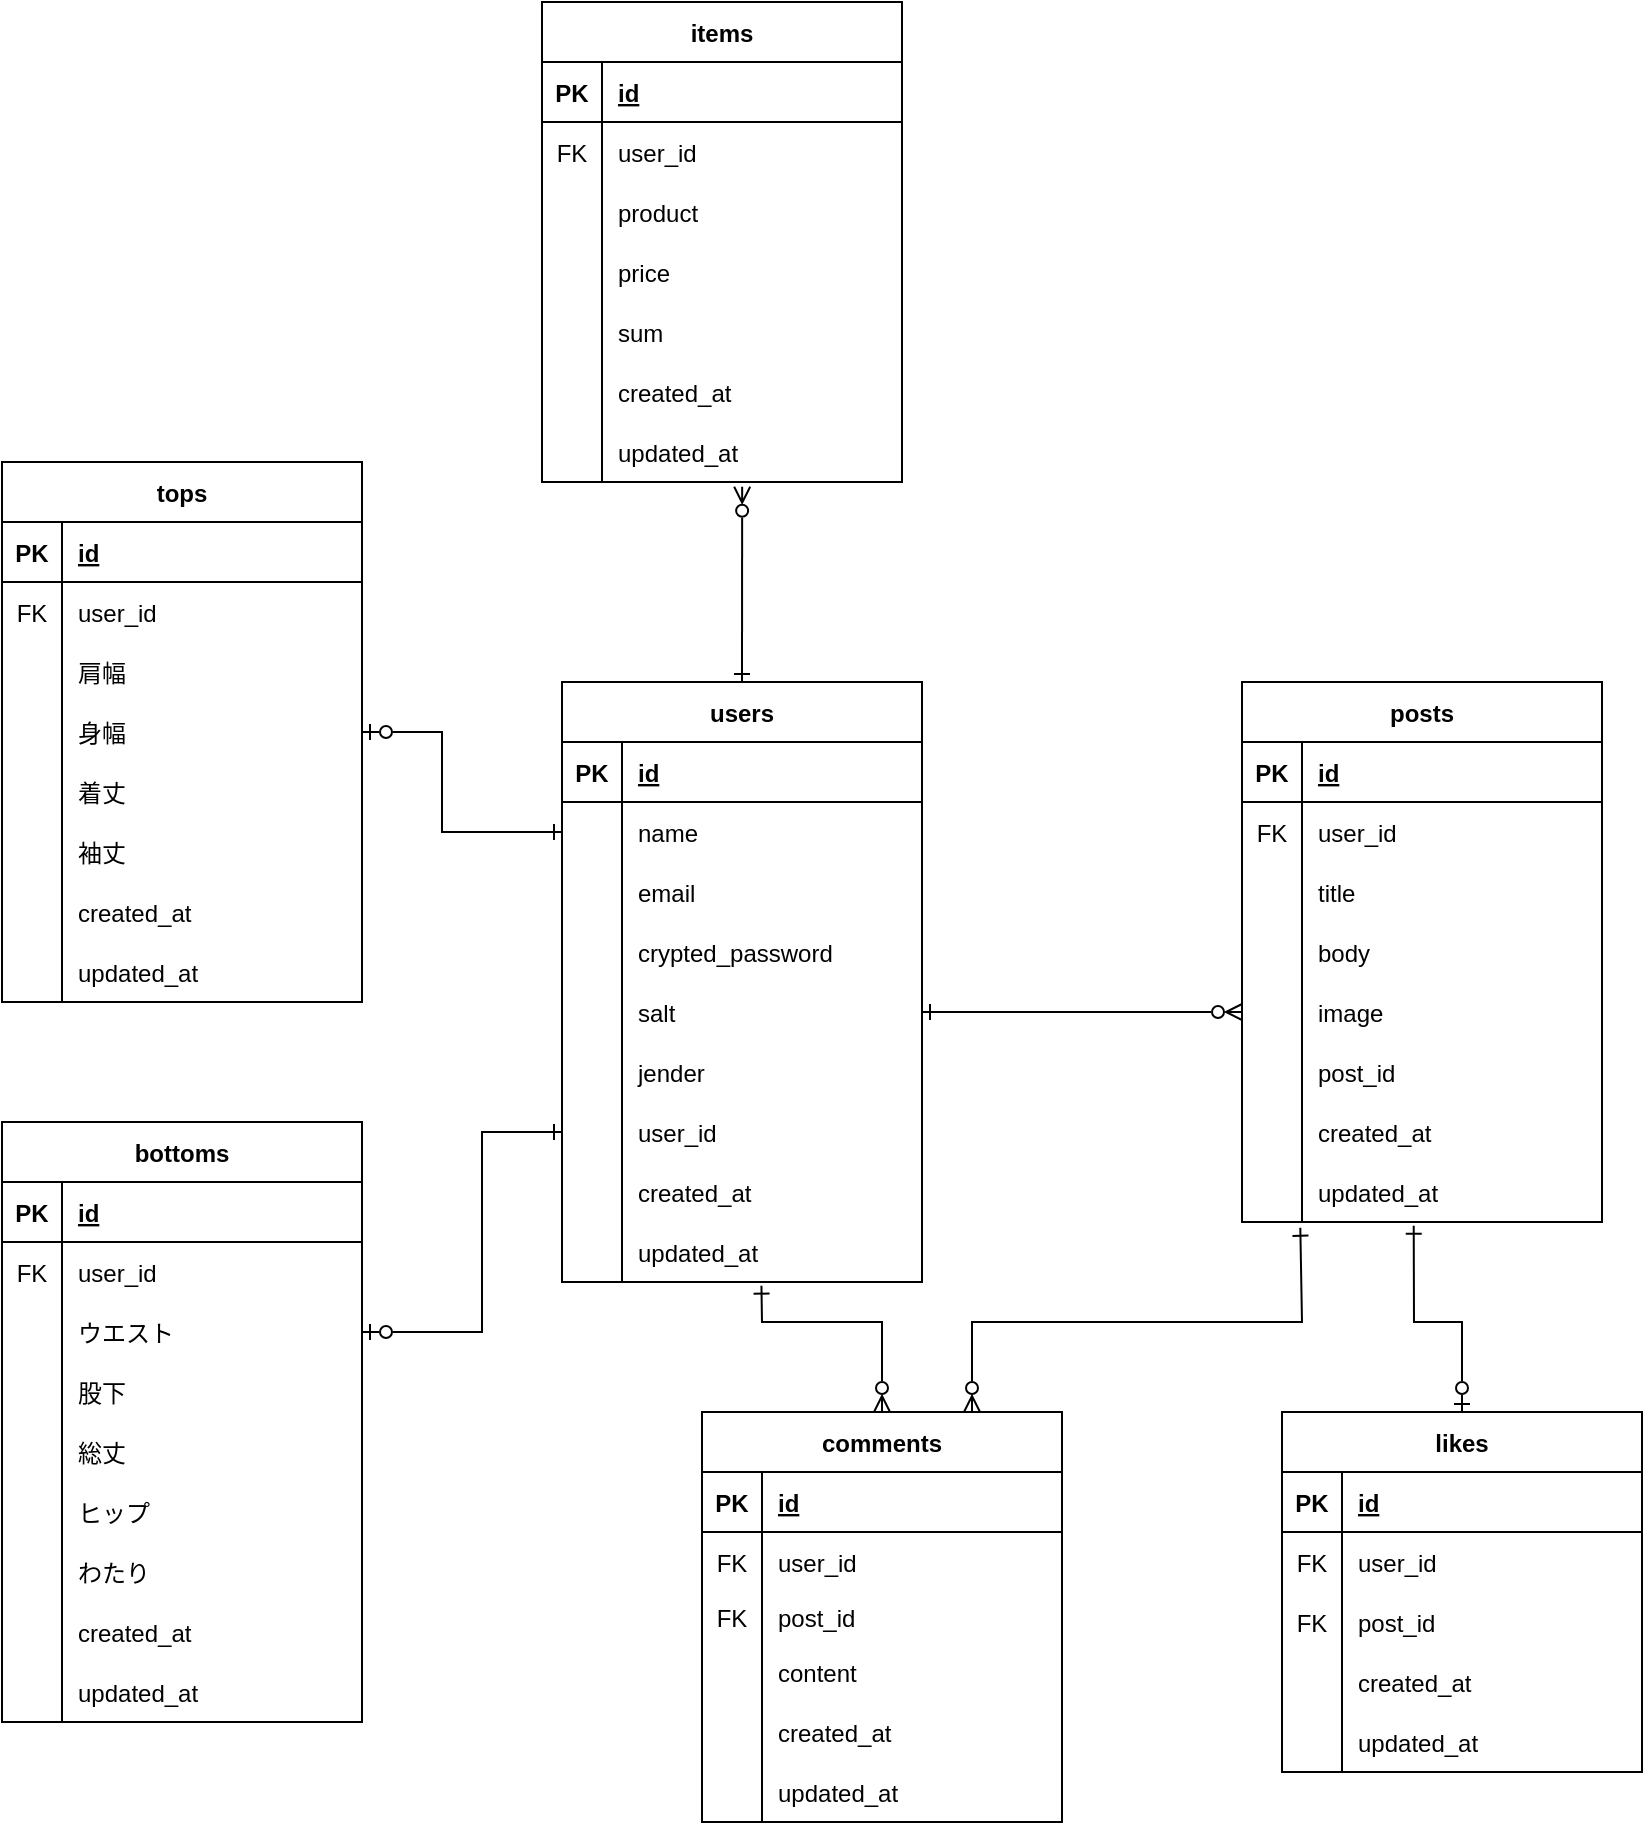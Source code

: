 <mxfile version="20.2.2" type="github">
  <diagram id="RKyHhlii6hMqUv7-BzwE" name="ページ1">
    <mxGraphModel dx="1773" dy="1783" grid="1" gridSize="10" guides="1" tooltips="1" connect="1" arrows="1" fold="1" page="1" pageScale="1" pageWidth="827" pageHeight="1169" math="0" shadow="0">
      <root>
        <mxCell id="0" />
        <mxCell id="1" parent="0" />
        <mxCell id="ZJ8TjfzDThTJqLKdw4iv-1" value="users" style="shape=table;startSize=30;container=1;collapsible=1;childLayout=tableLayout;fixedRows=1;rowLines=0;fontStyle=1;align=center;resizeLast=1;rounded=0;shadow=0;glass=0;sketch=0;gradientColor=none;" parent="1" vertex="1">
          <mxGeometry x="-100" y="40" width="180" height="300" as="geometry" />
        </mxCell>
        <mxCell id="ZJ8TjfzDThTJqLKdw4iv-2" value="" style="shape=tableRow;horizontal=0;startSize=0;swimlaneHead=0;swimlaneBody=0;fillColor=none;collapsible=0;dropTarget=0;points=[[0,0.5],[1,0.5]];portConstraint=eastwest;top=0;left=0;right=0;bottom=1;rounded=0;shadow=0;glass=0;sketch=0;" parent="ZJ8TjfzDThTJqLKdw4iv-1" vertex="1">
          <mxGeometry y="30" width="180" height="30" as="geometry" />
        </mxCell>
        <mxCell id="ZJ8TjfzDThTJqLKdw4iv-3" value="PK" style="shape=partialRectangle;connectable=0;fillColor=none;top=0;left=0;bottom=0;right=0;fontStyle=1;overflow=hidden;rounded=0;shadow=0;glass=0;sketch=0;" parent="ZJ8TjfzDThTJqLKdw4iv-2" vertex="1">
          <mxGeometry width="30" height="30" as="geometry">
            <mxRectangle width="30" height="30" as="alternateBounds" />
          </mxGeometry>
        </mxCell>
        <mxCell id="ZJ8TjfzDThTJqLKdw4iv-4" value="id" style="shape=partialRectangle;connectable=0;fillColor=none;top=0;left=0;bottom=0;right=0;align=left;spacingLeft=6;fontStyle=5;overflow=hidden;rounded=0;shadow=0;glass=0;sketch=0;" parent="ZJ8TjfzDThTJqLKdw4iv-2" vertex="1">
          <mxGeometry x="30" width="150" height="30" as="geometry">
            <mxRectangle width="150" height="30" as="alternateBounds" />
          </mxGeometry>
        </mxCell>
        <mxCell id="ZJ8TjfzDThTJqLKdw4iv-126" value="" style="shape=tableRow;horizontal=0;startSize=0;swimlaneHead=0;swimlaneBody=0;fillColor=none;collapsible=0;dropTarget=0;points=[[0,0.5],[1,0.5]];portConstraint=eastwest;top=0;left=0;right=0;bottom=0;rounded=0;shadow=0;glass=0;sketch=0;" parent="ZJ8TjfzDThTJqLKdw4iv-1" vertex="1">
          <mxGeometry y="60" width="180" height="30" as="geometry" />
        </mxCell>
        <mxCell id="ZJ8TjfzDThTJqLKdw4iv-127" value="" style="shape=partialRectangle;connectable=0;fillColor=none;top=0;left=0;bottom=0;right=0;editable=1;overflow=hidden;rounded=0;shadow=0;glass=0;sketch=0;" parent="ZJ8TjfzDThTJqLKdw4iv-126" vertex="1">
          <mxGeometry width="30" height="30" as="geometry">
            <mxRectangle width="30" height="30" as="alternateBounds" />
          </mxGeometry>
        </mxCell>
        <mxCell id="ZJ8TjfzDThTJqLKdw4iv-128" value="name" style="shape=partialRectangle;connectable=0;fillColor=none;top=0;left=0;bottom=0;right=0;align=left;spacingLeft=6;overflow=hidden;rounded=0;shadow=0;glass=0;sketch=0;" parent="ZJ8TjfzDThTJqLKdw4iv-126" vertex="1">
          <mxGeometry x="30" width="150" height="30" as="geometry">
            <mxRectangle width="150" height="30" as="alternateBounds" />
          </mxGeometry>
        </mxCell>
        <mxCell id="ZJ8TjfzDThTJqLKdw4iv-5" value="" style="shape=tableRow;horizontal=0;startSize=0;swimlaneHead=0;swimlaneBody=0;fillColor=none;collapsible=0;dropTarget=0;points=[[0,0.5],[1,0.5]];portConstraint=eastwest;top=0;left=0;right=0;bottom=0;rounded=0;shadow=0;glass=0;sketch=0;" parent="ZJ8TjfzDThTJqLKdw4iv-1" vertex="1">
          <mxGeometry y="90" width="180" height="30" as="geometry" />
        </mxCell>
        <mxCell id="ZJ8TjfzDThTJqLKdw4iv-6" value="" style="shape=partialRectangle;connectable=0;fillColor=none;top=0;left=0;bottom=0;right=0;editable=1;overflow=hidden;rounded=0;shadow=0;glass=0;sketch=0;strokeColor=none;strokeWidth=1;" parent="ZJ8TjfzDThTJqLKdw4iv-5" vertex="1">
          <mxGeometry width="30" height="30" as="geometry">
            <mxRectangle width="30" height="30" as="alternateBounds" />
          </mxGeometry>
        </mxCell>
        <mxCell id="ZJ8TjfzDThTJqLKdw4iv-7" value="email" style="shape=partialRectangle;connectable=0;fillColor=none;top=0;left=0;bottom=0;right=0;align=left;spacingLeft=6;overflow=hidden;rounded=0;shadow=0;glass=0;sketch=0;" parent="ZJ8TjfzDThTJqLKdw4iv-5" vertex="1">
          <mxGeometry x="30" width="150" height="30" as="geometry">
            <mxRectangle width="150" height="30" as="alternateBounds" />
          </mxGeometry>
        </mxCell>
        <mxCell id="ZJ8TjfzDThTJqLKdw4iv-8" value="" style="shape=tableRow;horizontal=0;startSize=0;swimlaneHead=0;swimlaneBody=0;fillColor=none;collapsible=0;dropTarget=0;points=[[0,0.5],[1,0.5]];portConstraint=eastwest;top=0;left=0;right=0;bottom=0;rounded=0;shadow=0;glass=0;sketch=0;" parent="ZJ8TjfzDThTJqLKdw4iv-1" vertex="1">
          <mxGeometry y="120" width="180" height="30" as="geometry" />
        </mxCell>
        <mxCell id="ZJ8TjfzDThTJqLKdw4iv-9" value="" style="shape=partialRectangle;connectable=0;fillColor=none;top=0;left=0;bottom=0;right=0;editable=1;overflow=hidden;rounded=0;shadow=0;glass=0;sketch=0;" parent="ZJ8TjfzDThTJqLKdw4iv-8" vertex="1">
          <mxGeometry width="30" height="30" as="geometry">
            <mxRectangle width="30" height="30" as="alternateBounds" />
          </mxGeometry>
        </mxCell>
        <mxCell id="ZJ8TjfzDThTJqLKdw4iv-10" value="crypted_password" style="shape=partialRectangle;connectable=0;fillColor=none;top=0;left=0;bottom=0;right=0;align=left;spacingLeft=6;overflow=hidden;rounded=0;shadow=0;glass=0;sketch=0;" parent="ZJ8TjfzDThTJqLKdw4iv-8" vertex="1">
          <mxGeometry x="30" width="150" height="30" as="geometry">
            <mxRectangle width="150" height="30" as="alternateBounds" />
          </mxGeometry>
        </mxCell>
        <mxCell id="ZJ8TjfzDThTJqLKdw4iv-11" value="" style="shape=tableRow;horizontal=0;startSize=0;swimlaneHead=0;swimlaneBody=0;fillColor=none;collapsible=0;dropTarget=0;points=[[0,0.5],[1,0.5]];portConstraint=eastwest;top=0;left=0;right=0;bottom=0;rounded=0;shadow=0;glass=0;sketch=0;" parent="ZJ8TjfzDThTJqLKdw4iv-1" vertex="1">
          <mxGeometry y="150" width="180" height="30" as="geometry" />
        </mxCell>
        <mxCell id="ZJ8TjfzDThTJqLKdw4iv-12" value="" style="shape=partialRectangle;connectable=0;fillColor=none;top=0;left=0;bottom=0;right=0;editable=1;overflow=hidden;rounded=0;shadow=0;glass=0;sketch=0;" parent="ZJ8TjfzDThTJqLKdw4iv-11" vertex="1">
          <mxGeometry width="30" height="30" as="geometry">
            <mxRectangle width="30" height="30" as="alternateBounds" />
          </mxGeometry>
        </mxCell>
        <mxCell id="ZJ8TjfzDThTJqLKdw4iv-13" value="salt" style="shape=partialRectangle;connectable=0;fillColor=none;top=0;left=0;bottom=0;right=0;align=left;spacingLeft=6;overflow=hidden;rounded=0;shadow=0;glass=0;sketch=0;" parent="ZJ8TjfzDThTJqLKdw4iv-11" vertex="1">
          <mxGeometry x="30" width="150" height="30" as="geometry">
            <mxRectangle width="150" height="30" as="alternateBounds" />
          </mxGeometry>
        </mxCell>
        <mxCell id="ZJ8TjfzDThTJqLKdw4iv-230" value="" style="shape=tableRow;horizontal=0;startSize=0;swimlaneHead=0;swimlaneBody=0;fillColor=none;collapsible=0;dropTarget=0;points=[[0,0.5],[1,0.5]];portConstraint=eastwest;top=0;left=0;right=0;bottom=0;rounded=0;shadow=0;glass=0;sketch=0;strokeWidth=1;" parent="ZJ8TjfzDThTJqLKdw4iv-1" vertex="1">
          <mxGeometry y="180" width="180" height="30" as="geometry" />
        </mxCell>
        <mxCell id="ZJ8TjfzDThTJqLKdw4iv-231" value="" style="shape=partialRectangle;connectable=0;fillColor=none;top=0;left=0;bottom=0;right=0;editable=1;overflow=hidden;rounded=0;shadow=0;glass=0;sketch=0;strokeWidth=1;" parent="ZJ8TjfzDThTJqLKdw4iv-230" vertex="1">
          <mxGeometry width="30" height="30" as="geometry">
            <mxRectangle width="30" height="30" as="alternateBounds" />
          </mxGeometry>
        </mxCell>
        <mxCell id="ZJ8TjfzDThTJqLKdw4iv-232" value="jender" style="shape=partialRectangle;connectable=0;fillColor=none;top=0;left=0;bottom=0;right=0;align=left;spacingLeft=6;overflow=hidden;rounded=0;shadow=0;glass=0;sketch=0;strokeWidth=1;" parent="ZJ8TjfzDThTJqLKdw4iv-230" vertex="1">
          <mxGeometry x="30" width="150" height="30" as="geometry">
            <mxRectangle width="150" height="30" as="alternateBounds" />
          </mxGeometry>
        </mxCell>
        <mxCell id="ZJ8TjfzDThTJqLKdw4iv-193" value="" style="shape=tableRow;horizontal=0;startSize=0;swimlaneHead=0;swimlaneBody=0;fillColor=none;collapsible=0;dropTarget=0;points=[[0,0.5],[1,0.5]];portConstraint=eastwest;top=0;left=0;right=0;bottom=0;rounded=0;shadow=0;glass=0;sketch=0;strokeWidth=1;" parent="ZJ8TjfzDThTJqLKdw4iv-1" vertex="1">
          <mxGeometry y="210" width="180" height="30" as="geometry" />
        </mxCell>
        <mxCell id="ZJ8TjfzDThTJqLKdw4iv-194" value="" style="shape=partialRectangle;connectable=0;fillColor=none;top=0;left=0;bottom=0;right=0;editable=1;overflow=hidden;rounded=0;shadow=0;glass=0;sketch=0;strokeWidth=1;" parent="ZJ8TjfzDThTJqLKdw4iv-193" vertex="1">
          <mxGeometry width="30" height="30" as="geometry">
            <mxRectangle width="30" height="30" as="alternateBounds" />
          </mxGeometry>
        </mxCell>
        <mxCell id="ZJ8TjfzDThTJqLKdw4iv-195" value="user_id" style="shape=partialRectangle;connectable=0;fillColor=none;top=0;left=0;bottom=0;right=0;align=left;spacingLeft=6;overflow=hidden;rounded=0;shadow=0;glass=0;sketch=0;strokeWidth=1;" parent="ZJ8TjfzDThTJqLKdw4iv-193" vertex="1">
          <mxGeometry x="30" width="150" height="30" as="geometry">
            <mxRectangle width="150" height="30" as="alternateBounds" />
          </mxGeometry>
        </mxCell>
        <mxCell id="ZJ8TjfzDThTJqLKdw4iv-103" value="" style="shape=tableRow;horizontal=0;startSize=0;swimlaneHead=0;swimlaneBody=0;fillColor=none;collapsible=0;dropTarget=0;points=[[0,0.5],[1,0.5]];portConstraint=eastwest;top=0;left=0;right=0;bottom=0;rounded=0;shadow=0;glass=0;sketch=0;strokeWidth=1;" parent="ZJ8TjfzDThTJqLKdw4iv-1" vertex="1">
          <mxGeometry y="240" width="180" height="30" as="geometry" />
        </mxCell>
        <mxCell id="ZJ8TjfzDThTJqLKdw4iv-104" value="" style="shape=partialRectangle;connectable=0;fillColor=none;top=0;left=0;bottom=0;right=0;editable=1;overflow=hidden;rounded=0;shadow=0;glass=0;sketch=0;strokeWidth=1;" parent="ZJ8TjfzDThTJqLKdw4iv-103" vertex="1">
          <mxGeometry width="30" height="30" as="geometry">
            <mxRectangle width="30" height="30" as="alternateBounds" />
          </mxGeometry>
        </mxCell>
        <mxCell id="ZJ8TjfzDThTJqLKdw4iv-105" value="created_at" style="shape=partialRectangle;connectable=0;fillColor=none;top=0;left=0;bottom=0;right=0;align=left;spacingLeft=6;overflow=hidden;rounded=0;shadow=0;glass=0;sketch=0;strokeWidth=1;" parent="ZJ8TjfzDThTJqLKdw4iv-103" vertex="1">
          <mxGeometry x="30" width="150" height="30" as="geometry">
            <mxRectangle width="150" height="30" as="alternateBounds" />
          </mxGeometry>
        </mxCell>
        <mxCell id="ZJ8TjfzDThTJqLKdw4iv-133" value="" style="shape=tableRow;horizontal=0;startSize=0;swimlaneHead=0;swimlaneBody=0;fillColor=none;collapsible=0;dropTarget=0;points=[[0,0.5],[1,0.5]];portConstraint=eastwest;top=0;left=0;right=0;bottom=0;rounded=0;shadow=0;glass=0;sketch=0;strokeWidth=1;" parent="ZJ8TjfzDThTJqLKdw4iv-1" vertex="1">
          <mxGeometry y="270" width="180" height="30" as="geometry" />
        </mxCell>
        <mxCell id="ZJ8TjfzDThTJqLKdw4iv-134" value="" style="shape=partialRectangle;connectable=0;fillColor=none;top=0;left=0;bottom=0;right=0;editable=1;overflow=hidden;rounded=0;shadow=0;glass=0;sketch=0;strokeWidth=1;" parent="ZJ8TjfzDThTJqLKdw4iv-133" vertex="1">
          <mxGeometry width="30" height="30" as="geometry">
            <mxRectangle width="30" height="30" as="alternateBounds" />
          </mxGeometry>
        </mxCell>
        <mxCell id="ZJ8TjfzDThTJqLKdw4iv-135" value="updated_at" style="shape=partialRectangle;connectable=0;fillColor=none;top=0;left=0;bottom=0;right=0;align=left;spacingLeft=6;overflow=hidden;rounded=0;shadow=0;glass=0;sketch=0;strokeWidth=1;" parent="ZJ8TjfzDThTJqLKdw4iv-133" vertex="1">
          <mxGeometry x="30" width="150" height="30" as="geometry">
            <mxRectangle width="150" height="30" as="alternateBounds" />
          </mxGeometry>
        </mxCell>
        <mxCell id="ZJ8TjfzDThTJqLKdw4iv-20" value="tops" style="shape=table;startSize=30;container=1;collapsible=1;childLayout=tableLayout;fixedRows=1;rowLines=0;fontStyle=1;align=center;resizeLast=1;rounded=0;shadow=0;glass=0;sketch=0;gradientColor=none;" parent="1" vertex="1">
          <mxGeometry x="-380" y="-70" width="180" height="270" as="geometry" />
        </mxCell>
        <mxCell id="ZJ8TjfzDThTJqLKdw4iv-21" value="" style="shape=tableRow;horizontal=0;startSize=0;swimlaneHead=0;swimlaneBody=0;fillColor=none;collapsible=0;dropTarget=0;points=[[0,0.5],[1,0.5]];portConstraint=eastwest;top=0;left=0;right=0;bottom=1;rounded=0;shadow=0;glass=0;sketch=0;" parent="ZJ8TjfzDThTJqLKdw4iv-20" vertex="1">
          <mxGeometry y="30" width="180" height="30" as="geometry" />
        </mxCell>
        <mxCell id="ZJ8TjfzDThTJqLKdw4iv-22" value="PK" style="shape=partialRectangle;connectable=0;fillColor=none;top=0;left=0;bottom=0;right=0;fontStyle=1;overflow=hidden;rounded=0;shadow=0;glass=0;sketch=0;" parent="ZJ8TjfzDThTJqLKdw4iv-21" vertex="1">
          <mxGeometry width="30" height="30" as="geometry">
            <mxRectangle width="30" height="30" as="alternateBounds" />
          </mxGeometry>
        </mxCell>
        <mxCell id="ZJ8TjfzDThTJqLKdw4iv-23" value="id" style="shape=partialRectangle;connectable=0;fillColor=none;top=0;left=0;bottom=0;right=0;align=left;spacingLeft=6;fontStyle=5;overflow=hidden;rounded=0;shadow=0;glass=0;sketch=0;" parent="ZJ8TjfzDThTJqLKdw4iv-21" vertex="1">
          <mxGeometry x="30" width="150" height="30" as="geometry">
            <mxRectangle width="150" height="30" as="alternateBounds" />
          </mxGeometry>
        </mxCell>
        <mxCell id="ZJ8TjfzDThTJqLKdw4iv-212" value="" style="shape=tableRow;horizontal=0;startSize=0;swimlaneHead=0;swimlaneBody=0;fillColor=none;collapsible=0;dropTarget=0;points=[[0,0.5],[1,0.5]];portConstraint=eastwest;top=0;left=0;right=0;bottom=0;rounded=0;shadow=0;glass=0;sketch=0;strokeWidth=1;" parent="ZJ8TjfzDThTJqLKdw4iv-20" vertex="1">
          <mxGeometry y="60" width="180" height="30" as="geometry" />
        </mxCell>
        <mxCell id="ZJ8TjfzDThTJqLKdw4iv-213" value="FK" style="shape=partialRectangle;connectable=0;fillColor=none;top=0;left=0;bottom=0;right=0;editable=1;overflow=hidden;rounded=0;shadow=0;glass=0;sketch=0;strokeWidth=1;" parent="ZJ8TjfzDThTJqLKdw4iv-212" vertex="1">
          <mxGeometry width="30" height="30" as="geometry">
            <mxRectangle width="30" height="30" as="alternateBounds" />
          </mxGeometry>
        </mxCell>
        <mxCell id="ZJ8TjfzDThTJqLKdw4iv-214" value="user_id" style="shape=partialRectangle;connectable=0;fillColor=none;top=0;left=0;bottom=0;right=0;align=left;spacingLeft=6;overflow=hidden;rounded=0;shadow=0;glass=0;sketch=0;strokeWidth=1;" parent="ZJ8TjfzDThTJqLKdw4iv-212" vertex="1">
          <mxGeometry x="30" width="150" height="30" as="geometry">
            <mxRectangle width="150" height="30" as="alternateBounds" />
          </mxGeometry>
        </mxCell>
        <mxCell id="ZJ8TjfzDThTJqLKdw4iv-24" value="" style="shape=tableRow;horizontal=0;startSize=0;swimlaneHead=0;swimlaneBody=0;fillColor=none;collapsible=0;dropTarget=0;points=[[0,0.5],[1,0.5]];portConstraint=eastwest;top=0;left=0;right=0;bottom=0;rounded=0;shadow=0;glass=0;sketch=0;" parent="ZJ8TjfzDThTJqLKdw4iv-20" vertex="1">
          <mxGeometry y="90" width="180" height="30" as="geometry" />
        </mxCell>
        <mxCell id="ZJ8TjfzDThTJqLKdw4iv-25" value="" style="shape=partialRectangle;connectable=0;fillColor=none;top=0;left=0;bottom=0;right=0;editable=1;overflow=hidden;rounded=0;shadow=0;glass=0;sketch=0;strokeColor=none;strokeWidth=1;" parent="ZJ8TjfzDThTJqLKdw4iv-24" vertex="1">
          <mxGeometry width="30" height="30" as="geometry">
            <mxRectangle width="30" height="30" as="alternateBounds" />
          </mxGeometry>
        </mxCell>
        <mxCell id="ZJ8TjfzDThTJqLKdw4iv-26" value="肩幅" style="shape=partialRectangle;connectable=0;fillColor=none;top=0;left=0;bottom=0;right=0;align=left;spacingLeft=6;overflow=hidden;rounded=0;shadow=0;glass=0;sketch=0;" parent="ZJ8TjfzDThTJqLKdw4iv-24" vertex="1">
          <mxGeometry x="30" width="150" height="30" as="geometry">
            <mxRectangle width="150" height="30" as="alternateBounds" />
          </mxGeometry>
        </mxCell>
        <mxCell id="ZJ8TjfzDThTJqLKdw4iv-27" value="" style="shape=tableRow;horizontal=0;startSize=0;swimlaneHead=0;swimlaneBody=0;fillColor=none;collapsible=0;dropTarget=0;points=[[0,0.5],[1,0.5]];portConstraint=eastwest;top=0;left=0;right=0;bottom=0;rounded=0;shadow=0;glass=0;sketch=0;" parent="ZJ8TjfzDThTJqLKdw4iv-20" vertex="1">
          <mxGeometry y="120" width="180" height="30" as="geometry" />
        </mxCell>
        <mxCell id="ZJ8TjfzDThTJqLKdw4iv-28" value="" style="shape=partialRectangle;connectable=0;fillColor=none;top=0;left=0;bottom=0;right=0;editable=1;overflow=hidden;rounded=0;shadow=0;glass=0;sketch=0;" parent="ZJ8TjfzDThTJqLKdw4iv-27" vertex="1">
          <mxGeometry width="30" height="30" as="geometry">
            <mxRectangle width="30" height="30" as="alternateBounds" />
          </mxGeometry>
        </mxCell>
        <mxCell id="ZJ8TjfzDThTJqLKdw4iv-29" value="身幅" style="shape=partialRectangle;connectable=0;fillColor=none;top=0;left=0;bottom=0;right=0;align=left;spacingLeft=6;overflow=hidden;rounded=0;shadow=0;glass=0;sketch=0;" parent="ZJ8TjfzDThTJqLKdw4iv-27" vertex="1">
          <mxGeometry x="30" width="150" height="30" as="geometry">
            <mxRectangle width="150" height="30" as="alternateBounds" />
          </mxGeometry>
        </mxCell>
        <mxCell id="ZJ8TjfzDThTJqLKdw4iv-30" value="" style="shape=tableRow;horizontal=0;startSize=0;swimlaneHead=0;swimlaneBody=0;fillColor=none;collapsible=0;dropTarget=0;points=[[0,0.5],[1,0.5]];portConstraint=eastwest;top=0;left=0;right=0;bottom=0;rounded=0;shadow=0;glass=0;sketch=0;" parent="ZJ8TjfzDThTJqLKdw4iv-20" vertex="1">
          <mxGeometry y="150" width="180" height="30" as="geometry" />
        </mxCell>
        <mxCell id="ZJ8TjfzDThTJqLKdw4iv-31" value="" style="shape=partialRectangle;connectable=0;fillColor=none;top=0;left=0;bottom=0;right=0;editable=1;overflow=hidden;rounded=0;shadow=0;glass=0;sketch=0;" parent="ZJ8TjfzDThTJqLKdw4iv-30" vertex="1">
          <mxGeometry width="30" height="30" as="geometry">
            <mxRectangle width="30" height="30" as="alternateBounds" />
          </mxGeometry>
        </mxCell>
        <mxCell id="ZJ8TjfzDThTJqLKdw4iv-32" value="着丈" style="shape=partialRectangle;connectable=0;fillColor=none;top=0;left=0;bottom=0;right=0;align=left;spacingLeft=6;overflow=hidden;rounded=0;shadow=0;glass=0;sketch=0;" parent="ZJ8TjfzDThTJqLKdw4iv-30" vertex="1">
          <mxGeometry x="30" width="150" height="30" as="geometry">
            <mxRectangle width="150" height="30" as="alternateBounds" />
          </mxGeometry>
        </mxCell>
        <mxCell id="ZJ8TjfzDThTJqLKdw4iv-34" value="" style="shape=tableRow;horizontal=0;startSize=0;swimlaneHead=0;swimlaneBody=0;fillColor=none;collapsible=0;dropTarget=0;points=[[0,0.5],[1,0.5]];portConstraint=eastwest;top=0;left=0;right=0;bottom=0;rounded=0;shadow=0;glass=0;sketch=0;strokeWidth=1;" parent="ZJ8TjfzDThTJqLKdw4iv-20" vertex="1">
          <mxGeometry y="180" width="180" height="30" as="geometry" />
        </mxCell>
        <mxCell id="ZJ8TjfzDThTJqLKdw4iv-35" value="" style="shape=partialRectangle;connectable=0;fillColor=none;top=0;left=0;bottom=0;right=0;editable=1;overflow=hidden;rounded=0;shadow=0;glass=0;sketch=0;strokeWidth=1;" parent="ZJ8TjfzDThTJqLKdw4iv-34" vertex="1">
          <mxGeometry width="30" height="30" as="geometry">
            <mxRectangle width="30" height="30" as="alternateBounds" />
          </mxGeometry>
        </mxCell>
        <mxCell id="ZJ8TjfzDThTJqLKdw4iv-36" value="袖丈" style="shape=partialRectangle;connectable=0;fillColor=none;top=0;left=0;bottom=0;right=0;align=left;spacingLeft=6;overflow=hidden;rounded=0;shadow=0;glass=0;sketch=0;strokeWidth=1;" parent="ZJ8TjfzDThTJqLKdw4iv-34" vertex="1">
          <mxGeometry x="30" width="150" height="30" as="geometry">
            <mxRectangle width="150" height="30" as="alternateBounds" />
          </mxGeometry>
        </mxCell>
        <mxCell id="ZJ8TjfzDThTJqLKdw4iv-161" value="" style="shape=tableRow;horizontal=0;startSize=0;swimlaneHead=0;swimlaneBody=0;fillColor=none;collapsible=0;dropTarget=0;points=[[0,0.5],[1,0.5]];portConstraint=eastwest;top=0;left=0;right=0;bottom=0;rounded=0;shadow=0;glass=0;sketch=0;strokeWidth=1;" parent="ZJ8TjfzDThTJqLKdw4iv-20" vertex="1">
          <mxGeometry y="210" width="180" height="30" as="geometry" />
        </mxCell>
        <mxCell id="ZJ8TjfzDThTJqLKdw4iv-162" value="" style="shape=partialRectangle;connectable=0;fillColor=none;top=0;left=0;bottom=0;right=0;editable=1;overflow=hidden;rounded=0;shadow=0;glass=0;sketch=0;strokeWidth=1;" parent="ZJ8TjfzDThTJqLKdw4iv-161" vertex="1">
          <mxGeometry width="30" height="30" as="geometry">
            <mxRectangle width="30" height="30" as="alternateBounds" />
          </mxGeometry>
        </mxCell>
        <mxCell id="ZJ8TjfzDThTJqLKdw4iv-163" value="created_at" style="shape=partialRectangle;connectable=0;fillColor=none;top=0;left=0;bottom=0;right=0;align=left;spacingLeft=6;overflow=hidden;rounded=0;shadow=0;glass=0;sketch=0;strokeWidth=1;" parent="ZJ8TjfzDThTJqLKdw4iv-161" vertex="1">
          <mxGeometry x="30" width="150" height="30" as="geometry">
            <mxRectangle width="150" height="30" as="alternateBounds" />
          </mxGeometry>
        </mxCell>
        <mxCell id="ZJ8TjfzDThTJqLKdw4iv-157" value="" style="shape=tableRow;horizontal=0;startSize=0;swimlaneHead=0;swimlaneBody=0;fillColor=none;collapsible=0;dropTarget=0;points=[[0,0.5],[1,0.5]];portConstraint=eastwest;top=0;left=0;right=0;bottom=0;rounded=0;shadow=0;glass=0;sketch=0;strokeWidth=1;" parent="ZJ8TjfzDThTJqLKdw4iv-20" vertex="1">
          <mxGeometry y="240" width="180" height="30" as="geometry" />
        </mxCell>
        <mxCell id="ZJ8TjfzDThTJqLKdw4iv-158" value="" style="shape=partialRectangle;connectable=0;fillColor=none;top=0;left=0;bottom=0;right=0;editable=1;overflow=hidden;rounded=0;shadow=0;glass=0;sketch=0;strokeWidth=1;" parent="ZJ8TjfzDThTJqLKdw4iv-157" vertex="1">
          <mxGeometry width="30" height="30" as="geometry">
            <mxRectangle width="30" height="30" as="alternateBounds" />
          </mxGeometry>
        </mxCell>
        <mxCell id="ZJ8TjfzDThTJqLKdw4iv-159" value="updated_at" style="shape=partialRectangle;connectable=0;fillColor=none;top=0;left=0;bottom=0;right=0;align=left;spacingLeft=6;overflow=hidden;rounded=0;shadow=0;glass=0;sketch=0;strokeWidth=1;" parent="ZJ8TjfzDThTJqLKdw4iv-157" vertex="1">
          <mxGeometry x="30" width="150" height="30" as="geometry">
            <mxRectangle width="150" height="30" as="alternateBounds" />
          </mxGeometry>
        </mxCell>
        <mxCell id="ZJ8TjfzDThTJqLKdw4iv-37" value="bottoms" style="shape=table;startSize=30;container=1;collapsible=1;childLayout=tableLayout;fixedRows=1;rowLines=0;fontStyle=1;align=center;resizeLast=1;rounded=0;shadow=0;glass=0;sketch=0;gradientColor=none;" parent="1" vertex="1">
          <mxGeometry x="-380" y="260" width="180" height="300" as="geometry" />
        </mxCell>
        <mxCell id="ZJ8TjfzDThTJqLKdw4iv-38" value="" style="shape=tableRow;horizontal=0;startSize=0;swimlaneHead=0;swimlaneBody=0;fillColor=none;collapsible=0;dropTarget=0;points=[[0,0.5],[1,0.5]];portConstraint=eastwest;top=0;left=0;right=0;bottom=1;rounded=0;shadow=0;glass=0;sketch=0;" parent="ZJ8TjfzDThTJqLKdw4iv-37" vertex="1">
          <mxGeometry y="30" width="180" height="30" as="geometry" />
        </mxCell>
        <mxCell id="ZJ8TjfzDThTJqLKdw4iv-39" value="PK" style="shape=partialRectangle;connectable=0;fillColor=none;top=0;left=0;bottom=0;right=0;fontStyle=1;overflow=hidden;rounded=0;shadow=0;glass=0;sketch=0;" parent="ZJ8TjfzDThTJqLKdw4iv-38" vertex="1">
          <mxGeometry width="30" height="30" as="geometry">
            <mxRectangle width="30" height="30" as="alternateBounds" />
          </mxGeometry>
        </mxCell>
        <mxCell id="ZJ8TjfzDThTJqLKdw4iv-40" value="id" style="shape=partialRectangle;connectable=0;fillColor=none;top=0;left=0;bottom=0;right=0;align=left;spacingLeft=6;fontStyle=5;overflow=hidden;rounded=0;shadow=0;glass=0;sketch=0;" parent="ZJ8TjfzDThTJqLKdw4iv-38" vertex="1">
          <mxGeometry x="30" width="150" height="30" as="geometry">
            <mxRectangle width="150" height="30" as="alternateBounds" />
          </mxGeometry>
        </mxCell>
        <mxCell id="ZJ8TjfzDThTJqLKdw4iv-209" value="" style="shape=tableRow;horizontal=0;startSize=0;swimlaneHead=0;swimlaneBody=0;fillColor=none;collapsible=0;dropTarget=0;points=[[0,0.5],[1,0.5]];portConstraint=eastwest;top=0;left=0;right=0;bottom=0;rounded=0;shadow=0;glass=0;sketch=0;strokeWidth=1;" parent="ZJ8TjfzDThTJqLKdw4iv-37" vertex="1">
          <mxGeometry y="60" width="180" height="30" as="geometry" />
        </mxCell>
        <mxCell id="ZJ8TjfzDThTJqLKdw4iv-210" value="FK" style="shape=partialRectangle;connectable=0;fillColor=none;top=0;left=0;bottom=0;right=0;editable=1;overflow=hidden;rounded=0;shadow=0;glass=0;sketch=0;strokeWidth=1;" parent="ZJ8TjfzDThTJqLKdw4iv-209" vertex="1">
          <mxGeometry width="30" height="30" as="geometry">
            <mxRectangle width="30" height="30" as="alternateBounds" />
          </mxGeometry>
        </mxCell>
        <mxCell id="ZJ8TjfzDThTJqLKdw4iv-211" value="user_id" style="shape=partialRectangle;connectable=0;fillColor=none;top=0;left=0;bottom=0;right=0;align=left;spacingLeft=6;overflow=hidden;rounded=0;shadow=0;glass=0;sketch=0;strokeWidth=1;" parent="ZJ8TjfzDThTJqLKdw4iv-209" vertex="1">
          <mxGeometry x="30" width="150" height="30" as="geometry">
            <mxRectangle width="150" height="30" as="alternateBounds" />
          </mxGeometry>
        </mxCell>
        <mxCell id="ZJ8TjfzDThTJqLKdw4iv-41" value="" style="shape=tableRow;horizontal=0;startSize=0;swimlaneHead=0;swimlaneBody=0;fillColor=none;collapsible=0;dropTarget=0;points=[[0,0.5],[1,0.5]];portConstraint=eastwest;top=0;left=0;right=0;bottom=0;rounded=0;shadow=0;glass=0;sketch=0;" parent="ZJ8TjfzDThTJqLKdw4iv-37" vertex="1">
          <mxGeometry y="90" width="180" height="30" as="geometry" />
        </mxCell>
        <mxCell id="ZJ8TjfzDThTJqLKdw4iv-42" value="" style="shape=partialRectangle;connectable=0;fillColor=none;top=0;left=0;bottom=0;right=0;editable=1;overflow=hidden;rounded=0;shadow=0;glass=0;sketch=0;strokeColor=none;strokeWidth=1;" parent="ZJ8TjfzDThTJqLKdw4iv-41" vertex="1">
          <mxGeometry width="30" height="30" as="geometry">
            <mxRectangle width="30" height="30" as="alternateBounds" />
          </mxGeometry>
        </mxCell>
        <mxCell id="ZJ8TjfzDThTJqLKdw4iv-43" value="ウエスト" style="shape=partialRectangle;connectable=0;fillColor=none;top=0;left=0;bottom=0;right=0;align=left;spacingLeft=6;overflow=hidden;rounded=0;shadow=0;glass=0;sketch=0;" parent="ZJ8TjfzDThTJqLKdw4iv-41" vertex="1">
          <mxGeometry x="30" width="150" height="30" as="geometry">
            <mxRectangle width="150" height="30" as="alternateBounds" />
          </mxGeometry>
        </mxCell>
        <mxCell id="ZJ8TjfzDThTJqLKdw4iv-44" value="" style="shape=tableRow;horizontal=0;startSize=0;swimlaneHead=0;swimlaneBody=0;fillColor=none;collapsible=0;dropTarget=0;points=[[0,0.5],[1,0.5]];portConstraint=eastwest;top=0;left=0;right=0;bottom=0;rounded=0;shadow=0;glass=0;sketch=0;" parent="ZJ8TjfzDThTJqLKdw4iv-37" vertex="1">
          <mxGeometry y="120" width="180" height="30" as="geometry" />
        </mxCell>
        <mxCell id="ZJ8TjfzDThTJqLKdw4iv-45" value="" style="shape=partialRectangle;connectable=0;fillColor=none;top=0;left=0;bottom=0;right=0;editable=1;overflow=hidden;rounded=0;shadow=0;glass=0;sketch=0;" parent="ZJ8TjfzDThTJqLKdw4iv-44" vertex="1">
          <mxGeometry width="30" height="30" as="geometry">
            <mxRectangle width="30" height="30" as="alternateBounds" />
          </mxGeometry>
        </mxCell>
        <mxCell id="ZJ8TjfzDThTJqLKdw4iv-46" value="股下" style="shape=partialRectangle;connectable=0;fillColor=none;top=0;left=0;bottom=0;right=0;align=left;spacingLeft=6;overflow=hidden;rounded=0;shadow=0;glass=0;sketch=0;" parent="ZJ8TjfzDThTJqLKdw4iv-44" vertex="1">
          <mxGeometry x="30" width="150" height="30" as="geometry">
            <mxRectangle width="150" height="30" as="alternateBounds" />
          </mxGeometry>
        </mxCell>
        <mxCell id="ZJ8TjfzDThTJqLKdw4iv-47" value="" style="shape=tableRow;horizontal=0;startSize=0;swimlaneHead=0;swimlaneBody=0;fillColor=none;collapsible=0;dropTarget=0;points=[[0,0.5],[1,0.5]];portConstraint=eastwest;top=0;left=0;right=0;bottom=0;rounded=0;shadow=0;glass=0;sketch=0;" parent="ZJ8TjfzDThTJqLKdw4iv-37" vertex="1">
          <mxGeometry y="150" width="180" height="30" as="geometry" />
        </mxCell>
        <mxCell id="ZJ8TjfzDThTJqLKdw4iv-48" value="" style="shape=partialRectangle;connectable=0;fillColor=none;top=0;left=0;bottom=0;right=0;editable=1;overflow=hidden;rounded=0;shadow=0;glass=0;sketch=0;" parent="ZJ8TjfzDThTJqLKdw4iv-47" vertex="1">
          <mxGeometry width="30" height="30" as="geometry">
            <mxRectangle width="30" height="30" as="alternateBounds" />
          </mxGeometry>
        </mxCell>
        <mxCell id="ZJ8TjfzDThTJqLKdw4iv-49" value="総丈" style="shape=partialRectangle;connectable=0;fillColor=none;top=0;left=0;bottom=0;right=0;align=left;spacingLeft=6;overflow=hidden;rounded=0;shadow=0;glass=0;sketch=0;" parent="ZJ8TjfzDThTJqLKdw4iv-47" vertex="1">
          <mxGeometry x="30" width="150" height="30" as="geometry">
            <mxRectangle width="150" height="30" as="alternateBounds" />
          </mxGeometry>
        </mxCell>
        <mxCell id="ZJ8TjfzDThTJqLKdw4iv-51" value="" style="shape=tableRow;horizontal=0;startSize=0;swimlaneHead=0;swimlaneBody=0;fillColor=none;collapsible=0;dropTarget=0;points=[[0,0.5],[1,0.5]];portConstraint=eastwest;top=0;left=0;right=0;bottom=0;rounded=0;shadow=0;glass=0;sketch=0;strokeWidth=1;" parent="ZJ8TjfzDThTJqLKdw4iv-37" vertex="1">
          <mxGeometry y="180" width="180" height="30" as="geometry" />
        </mxCell>
        <mxCell id="ZJ8TjfzDThTJqLKdw4iv-52" value="" style="shape=partialRectangle;connectable=0;fillColor=none;top=0;left=0;bottom=0;right=0;editable=1;overflow=hidden;rounded=0;shadow=0;glass=0;sketch=0;strokeWidth=1;" parent="ZJ8TjfzDThTJqLKdw4iv-51" vertex="1">
          <mxGeometry width="30" height="30" as="geometry">
            <mxRectangle width="30" height="30" as="alternateBounds" />
          </mxGeometry>
        </mxCell>
        <mxCell id="ZJ8TjfzDThTJqLKdw4iv-53" value="ヒップ" style="shape=partialRectangle;connectable=0;fillColor=none;top=0;left=0;bottom=0;right=0;align=left;spacingLeft=6;overflow=hidden;rounded=0;shadow=0;glass=0;sketch=0;strokeWidth=1;" parent="ZJ8TjfzDThTJqLKdw4iv-51" vertex="1">
          <mxGeometry x="30" width="150" height="30" as="geometry">
            <mxRectangle width="150" height="30" as="alternateBounds" />
          </mxGeometry>
        </mxCell>
        <mxCell id="ZJ8TjfzDThTJqLKdw4iv-56" value="" style="shape=tableRow;horizontal=0;startSize=0;swimlaneHead=0;swimlaneBody=0;fillColor=none;collapsible=0;dropTarget=0;points=[[0,0.5],[1,0.5]];portConstraint=eastwest;top=0;left=0;right=0;bottom=0;rounded=0;shadow=0;glass=0;sketch=0;strokeWidth=1;" parent="ZJ8TjfzDThTJqLKdw4iv-37" vertex="1">
          <mxGeometry y="210" width="180" height="30" as="geometry" />
        </mxCell>
        <mxCell id="ZJ8TjfzDThTJqLKdw4iv-57" value="" style="shape=partialRectangle;connectable=0;fillColor=none;top=0;left=0;bottom=0;right=0;editable=1;overflow=hidden;rounded=0;shadow=0;glass=0;sketch=0;strokeWidth=1;" parent="ZJ8TjfzDThTJqLKdw4iv-56" vertex="1">
          <mxGeometry width="30" height="30" as="geometry">
            <mxRectangle width="30" height="30" as="alternateBounds" />
          </mxGeometry>
        </mxCell>
        <mxCell id="ZJ8TjfzDThTJqLKdw4iv-58" value="わたり" style="shape=partialRectangle;connectable=0;fillColor=none;top=0;left=0;bottom=0;right=0;align=left;spacingLeft=6;overflow=hidden;rounded=0;shadow=0;glass=0;sketch=0;strokeWidth=1;" parent="ZJ8TjfzDThTJqLKdw4iv-56" vertex="1">
          <mxGeometry x="30" width="150" height="30" as="geometry">
            <mxRectangle width="150" height="30" as="alternateBounds" />
          </mxGeometry>
        </mxCell>
        <mxCell id="ZJ8TjfzDThTJqLKdw4iv-165" value="" style="shape=tableRow;horizontal=0;startSize=0;swimlaneHead=0;swimlaneBody=0;fillColor=none;collapsible=0;dropTarget=0;points=[[0,0.5],[1,0.5]];portConstraint=eastwest;top=0;left=0;right=0;bottom=0;rounded=0;shadow=0;glass=0;sketch=0;strokeWidth=1;" parent="ZJ8TjfzDThTJqLKdw4iv-37" vertex="1">
          <mxGeometry y="240" width="180" height="30" as="geometry" />
        </mxCell>
        <mxCell id="ZJ8TjfzDThTJqLKdw4iv-166" value="" style="shape=partialRectangle;connectable=0;fillColor=none;top=0;left=0;bottom=0;right=0;editable=1;overflow=hidden;rounded=0;shadow=0;glass=0;sketch=0;strokeWidth=1;" parent="ZJ8TjfzDThTJqLKdw4iv-165" vertex="1">
          <mxGeometry width="30" height="30" as="geometry">
            <mxRectangle width="30" height="30" as="alternateBounds" />
          </mxGeometry>
        </mxCell>
        <mxCell id="ZJ8TjfzDThTJqLKdw4iv-167" value="created_at" style="shape=partialRectangle;connectable=0;fillColor=none;top=0;left=0;bottom=0;right=0;align=left;spacingLeft=6;overflow=hidden;rounded=0;shadow=0;glass=0;sketch=0;strokeWidth=1;" parent="ZJ8TjfzDThTJqLKdw4iv-165" vertex="1">
          <mxGeometry x="30" width="150" height="30" as="geometry">
            <mxRectangle width="150" height="30" as="alternateBounds" />
          </mxGeometry>
        </mxCell>
        <mxCell id="ZJ8TjfzDThTJqLKdw4iv-153" value="" style="shape=tableRow;horizontal=0;startSize=0;swimlaneHead=0;swimlaneBody=0;fillColor=none;collapsible=0;dropTarget=0;points=[[0,0.5],[1,0.5]];portConstraint=eastwest;top=0;left=0;right=0;bottom=0;rounded=0;shadow=0;glass=0;sketch=0;strokeWidth=1;" parent="ZJ8TjfzDThTJqLKdw4iv-37" vertex="1">
          <mxGeometry y="270" width="180" height="30" as="geometry" />
        </mxCell>
        <mxCell id="ZJ8TjfzDThTJqLKdw4iv-154" value="" style="shape=partialRectangle;connectable=0;fillColor=none;top=0;left=0;bottom=0;right=0;editable=1;overflow=hidden;rounded=0;shadow=0;glass=0;sketch=0;strokeWidth=1;" parent="ZJ8TjfzDThTJqLKdw4iv-153" vertex="1">
          <mxGeometry width="30" height="30" as="geometry">
            <mxRectangle width="30" height="30" as="alternateBounds" />
          </mxGeometry>
        </mxCell>
        <mxCell id="ZJ8TjfzDThTJqLKdw4iv-155" value="updated_at" style="shape=partialRectangle;connectable=0;fillColor=none;top=0;left=0;bottom=0;right=0;align=left;spacingLeft=6;overflow=hidden;rounded=0;shadow=0;glass=0;sketch=0;strokeWidth=1;" parent="ZJ8TjfzDThTJqLKdw4iv-153" vertex="1">
          <mxGeometry x="30" width="150" height="30" as="geometry">
            <mxRectangle width="150" height="30" as="alternateBounds" />
          </mxGeometry>
        </mxCell>
        <mxCell id="ZJ8TjfzDThTJqLKdw4iv-63" value="posts" style="shape=table;startSize=30;container=1;collapsible=1;childLayout=tableLayout;fixedRows=1;rowLines=0;fontStyle=1;align=center;resizeLast=1;rounded=0;shadow=0;glass=0;sketch=0;gradientColor=none;" parent="1" vertex="1">
          <mxGeometry x="240" y="40" width="180" height="270" as="geometry" />
        </mxCell>
        <mxCell id="ZJ8TjfzDThTJqLKdw4iv-64" value="" style="shape=tableRow;horizontal=0;startSize=0;swimlaneHead=0;swimlaneBody=0;fillColor=none;collapsible=0;dropTarget=0;points=[[0,0.5],[1,0.5]];portConstraint=eastwest;top=0;left=0;right=0;bottom=1;rounded=0;shadow=0;glass=0;sketch=0;" parent="ZJ8TjfzDThTJqLKdw4iv-63" vertex="1">
          <mxGeometry y="30" width="180" height="30" as="geometry" />
        </mxCell>
        <mxCell id="ZJ8TjfzDThTJqLKdw4iv-65" value="PK" style="shape=partialRectangle;connectable=0;fillColor=none;top=0;left=0;bottom=0;right=0;fontStyle=1;overflow=hidden;rounded=0;shadow=0;glass=0;sketch=0;" parent="ZJ8TjfzDThTJqLKdw4iv-64" vertex="1">
          <mxGeometry width="30" height="30" as="geometry">
            <mxRectangle width="30" height="30" as="alternateBounds" />
          </mxGeometry>
        </mxCell>
        <mxCell id="ZJ8TjfzDThTJqLKdw4iv-66" value="id" style="shape=partialRectangle;connectable=0;fillColor=none;top=0;left=0;bottom=0;right=0;align=left;spacingLeft=6;fontStyle=5;overflow=hidden;rounded=0;shadow=0;glass=0;sketch=0;" parent="ZJ8TjfzDThTJqLKdw4iv-64" vertex="1">
          <mxGeometry x="30" width="150" height="30" as="geometry">
            <mxRectangle width="150" height="30" as="alternateBounds" />
          </mxGeometry>
        </mxCell>
        <mxCell id="ZJ8TjfzDThTJqLKdw4iv-220" value="" style="shape=tableRow;horizontal=0;startSize=0;swimlaneHead=0;swimlaneBody=0;fillColor=none;collapsible=0;dropTarget=0;points=[[0,0.5],[1,0.5]];portConstraint=eastwest;top=0;left=0;right=0;bottom=0;rounded=0;shadow=0;glass=0;sketch=0;strokeWidth=1;" parent="ZJ8TjfzDThTJqLKdw4iv-63" vertex="1">
          <mxGeometry y="60" width="180" height="30" as="geometry" />
        </mxCell>
        <mxCell id="ZJ8TjfzDThTJqLKdw4iv-221" value="FK" style="shape=partialRectangle;connectable=0;fillColor=none;top=0;left=0;bottom=0;right=0;editable=1;overflow=hidden;rounded=0;shadow=0;glass=0;sketch=0;strokeWidth=1;" parent="ZJ8TjfzDThTJqLKdw4iv-220" vertex="1">
          <mxGeometry width="30" height="30" as="geometry">
            <mxRectangle width="30" height="30" as="alternateBounds" />
          </mxGeometry>
        </mxCell>
        <mxCell id="ZJ8TjfzDThTJqLKdw4iv-222" value="user_id" style="shape=partialRectangle;connectable=0;fillColor=none;top=0;left=0;bottom=0;right=0;align=left;spacingLeft=6;overflow=hidden;rounded=0;shadow=0;glass=0;sketch=0;strokeWidth=1;" parent="ZJ8TjfzDThTJqLKdw4iv-220" vertex="1">
          <mxGeometry x="30" width="150" height="30" as="geometry">
            <mxRectangle width="150" height="30" as="alternateBounds" />
          </mxGeometry>
        </mxCell>
        <mxCell id="ZJ8TjfzDThTJqLKdw4iv-70" value="" style="shape=tableRow;horizontal=0;startSize=0;swimlaneHead=0;swimlaneBody=0;fillColor=none;collapsible=0;dropTarget=0;points=[[0,0.5],[1,0.5]];portConstraint=eastwest;top=0;left=0;right=0;bottom=0;rounded=0;shadow=0;glass=0;sketch=0;" parent="ZJ8TjfzDThTJqLKdw4iv-63" vertex="1">
          <mxGeometry y="90" width="180" height="30" as="geometry" />
        </mxCell>
        <mxCell id="ZJ8TjfzDThTJqLKdw4iv-71" value="" style="shape=partialRectangle;connectable=0;fillColor=none;top=0;left=0;bottom=0;right=0;editable=1;overflow=hidden;rounded=0;shadow=0;glass=0;sketch=0;" parent="ZJ8TjfzDThTJqLKdw4iv-70" vertex="1">
          <mxGeometry width="30" height="30" as="geometry">
            <mxRectangle width="30" height="30" as="alternateBounds" />
          </mxGeometry>
        </mxCell>
        <mxCell id="ZJ8TjfzDThTJqLKdw4iv-72" value="title" style="shape=partialRectangle;connectable=0;fillColor=none;top=0;left=0;bottom=0;right=0;align=left;spacingLeft=6;overflow=hidden;rounded=0;shadow=0;glass=0;sketch=0;" parent="ZJ8TjfzDThTJqLKdw4iv-70" vertex="1">
          <mxGeometry x="30" width="150" height="30" as="geometry">
            <mxRectangle width="150" height="30" as="alternateBounds" />
          </mxGeometry>
        </mxCell>
        <mxCell id="ZJ8TjfzDThTJqLKdw4iv-67" value="" style="shape=tableRow;horizontal=0;startSize=0;swimlaneHead=0;swimlaneBody=0;fillColor=none;collapsible=0;dropTarget=0;points=[[0,0.5],[1,0.5]];portConstraint=eastwest;top=0;left=0;right=0;bottom=0;rounded=0;shadow=0;glass=0;sketch=0;" parent="ZJ8TjfzDThTJqLKdw4iv-63" vertex="1">
          <mxGeometry y="120" width="180" height="30" as="geometry" />
        </mxCell>
        <mxCell id="ZJ8TjfzDThTJqLKdw4iv-68" value="" style="shape=partialRectangle;connectable=0;fillColor=none;top=0;left=0;bottom=0;right=0;editable=1;overflow=hidden;rounded=0;shadow=0;glass=0;sketch=0;strokeColor=none;strokeWidth=1;" parent="ZJ8TjfzDThTJqLKdw4iv-67" vertex="1">
          <mxGeometry width="30" height="30" as="geometry">
            <mxRectangle width="30" height="30" as="alternateBounds" />
          </mxGeometry>
        </mxCell>
        <mxCell id="ZJ8TjfzDThTJqLKdw4iv-69" value="body" style="shape=partialRectangle;connectable=0;fillColor=none;top=0;left=0;bottom=0;right=0;align=left;spacingLeft=6;overflow=hidden;rounded=0;shadow=0;glass=0;sketch=0;" parent="ZJ8TjfzDThTJqLKdw4iv-67" vertex="1">
          <mxGeometry x="30" width="150" height="30" as="geometry">
            <mxRectangle width="150" height="30" as="alternateBounds" />
          </mxGeometry>
        </mxCell>
        <mxCell id="ZJ8TjfzDThTJqLKdw4iv-73" value="" style="shape=tableRow;horizontal=0;startSize=0;swimlaneHead=0;swimlaneBody=0;fillColor=none;collapsible=0;dropTarget=0;points=[[0,0.5],[1,0.5]];portConstraint=eastwest;top=0;left=0;right=0;bottom=0;rounded=0;shadow=0;glass=0;sketch=0;" parent="ZJ8TjfzDThTJqLKdw4iv-63" vertex="1">
          <mxGeometry y="150" width="180" height="30" as="geometry" />
        </mxCell>
        <mxCell id="ZJ8TjfzDThTJqLKdw4iv-74" value="" style="shape=partialRectangle;connectable=0;fillColor=none;top=0;left=0;bottom=0;right=0;editable=1;overflow=hidden;rounded=0;shadow=0;glass=0;sketch=0;" parent="ZJ8TjfzDThTJqLKdw4iv-73" vertex="1">
          <mxGeometry width="30" height="30" as="geometry">
            <mxRectangle width="30" height="30" as="alternateBounds" />
          </mxGeometry>
        </mxCell>
        <mxCell id="ZJ8TjfzDThTJqLKdw4iv-75" value="image" style="shape=partialRectangle;connectable=0;fillColor=none;top=0;left=0;bottom=0;right=0;align=left;spacingLeft=6;overflow=hidden;rounded=0;shadow=0;glass=0;sketch=0;" parent="ZJ8TjfzDThTJqLKdw4iv-73" vertex="1">
          <mxGeometry x="30" width="150" height="30" as="geometry">
            <mxRectangle width="150" height="30" as="alternateBounds" />
          </mxGeometry>
        </mxCell>
        <mxCell id="ZJ8TjfzDThTJqLKdw4iv-197" value="" style="shape=tableRow;horizontal=0;startSize=0;swimlaneHead=0;swimlaneBody=0;fillColor=none;collapsible=0;dropTarget=0;points=[[0,0.5],[1,0.5]];portConstraint=eastwest;top=0;left=0;right=0;bottom=0;rounded=0;shadow=0;glass=0;sketch=0;strokeWidth=1;" parent="ZJ8TjfzDThTJqLKdw4iv-63" vertex="1">
          <mxGeometry y="180" width="180" height="30" as="geometry" />
        </mxCell>
        <mxCell id="ZJ8TjfzDThTJqLKdw4iv-198" value="" style="shape=partialRectangle;connectable=0;fillColor=none;top=0;left=0;bottom=0;right=0;editable=1;overflow=hidden;rounded=0;shadow=0;glass=0;sketch=0;strokeWidth=1;" parent="ZJ8TjfzDThTJqLKdw4iv-197" vertex="1">
          <mxGeometry width="30" height="30" as="geometry">
            <mxRectangle width="30" height="30" as="alternateBounds" />
          </mxGeometry>
        </mxCell>
        <mxCell id="ZJ8TjfzDThTJqLKdw4iv-199" value="post_id" style="shape=partialRectangle;connectable=0;fillColor=none;top=0;left=0;bottom=0;right=0;align=left;spacingLeft=6;overflow=hidden;rounded=0;shadow=0;glass=0;sketch=0;strokeWidth=1;" parent="ZJ8TjfzDThTJqLKdw4iv-197" vertex="1">
          <mxGeometry x="30" width="150" height="30" as="geometry">
            <mxRectangle width="150" height="30" as="alternateBounds" />
          </mxGeometry>
        </mxCell>
        <mxCell id="ZJ8TjfzDThTJqLKdw4iv-141" value="" style="shape=tableRow;horizontal=0;startSize=0;swimlaneHead=0;swimlaneBody=0;fillColor=none;collapsible=0;dropTarget=0;points=[[0,0.5],[1,0.5]];portConstraint=eastwest;top=0;left=0;right=0;bottom=0;rounded=0;shadow=0;glass=0;sketch=0;strokeWidth=1;" parent="ZJ8TjfzDThTJqLKdw4iv-63" vertex="1">
          <mxGeometry y="210" width="180" height="30" as="geometry" />
        </mxCell>
        <mxCell id="ZJ8TjfzDThTJqLKdw4iv-142" value="" style="shape=partialRectangle;connectable=0;fillColor=none;top=0;left=0;bottom=0;right=0;editable=1;overflow=hidden;rounded=0;shadow=0;glass=0;sketch=0;strokeWidth=1;" parent="ZJ8TjfzDThTJqLKdw4iv-141" vertex="1">
          <mxGeometry width="30" height="30" as="geometry">
            <mxRectangle width="30" height="30" as="alternateBounds" />
          </mxGeometry>
        </mxCell>
        <mxCell id="ZJ8TjfzDThTJqLKdw4iv-143" value="created_at" style="shape=partialRectangle;connectable=0;fillColor=none;top=0;left=0;bottom=0;right=0;align=left;spacingLeft=6;overflow=hidden;rounded=0;shadow=0;glass=0;sketch=0;strokeWidth=1;" parent="ZJ8TjfzDThTJqLKdw4iv-141" vertex="1">
          <mxGeometry x="30" width="150" height="30" as="geometry">
            <mxRectangle width="150" height="30" as="alternateBounds" />
          </mxGeometry>
        </mxCell>
        <mxCell id="ZJ8TjfzDThTJqLKdw4iv-137" value="" style="shape=tableRow;horizontal=0;startSize=0;swimlaneHead=0;swimlaneBody=0;fillColor=none;collapsible=0;dropTarget=0;points=[[0,0.5],[1,0.5]];portConstraint=eastwest;top=0;left=0;right=0;bottom=0;rounded=0;shadow=0;glass=0;sketch=0;strokeWidth=1;" parent="ZJ8TjfzDThTJqLKdw4iv-63" vertex="1">
          <mxGeometry y="240" width="180" height="30" as="geometry" />
        </mxCell>
        <mxCell id="ZJ8TjfzDThTJqLKdw4iv-138" value="" style="shape=partialRectangle;connectable=0;fillColor=none;top=0;left=0;bottom=0;right=0;editable=1;overflow=hidden;rounded=0;shadow=0;glass=0;sketch=0;strokeWidth=1;" parent="ZJ8TjfzDThTJqLKdw4iv-137" vertex="1">
          <mxGeometry width="30" height="30" as="geometry">
            <mxRectangle width="30" height="30" as="alternateBounds" />
          </mxGeometry>
        </mxCell>
        <mxCell id="ZJ8TjfzDThTJqLKdw4iv-139" value="updated_at" style="shape=partialRectangle;connectable=0;fillColor=none;top=0;left=0;bottom=0;right=0;align=left;spacingLeft=6;overflow=hidden;rounded=0;shadow=0;glass=0;sketch=0;strokeWidth=1;" parent="ZJ8TjfzDThTJqLKdw4iv-137" vertex="1">
          <mxGeometry x="30" width="150" height="30" as="geometry">
            <mxRectangle width="150" height="30" as="alternateBounds" />
          </mxGeometry>
        </mxCell>
        <mxCell id="ZJ8TjfzDThTJqLKdw4iv-76" value="comments" style="shape=table;startSize=30;container=1;collapsible=1;childLayout=tableLayout;fixedRows=1;rowLines=0;fontStyle=1;align=center;resizeLast=1;rounded=0;shadow=0;glass=0;sketch=0;gradientColor=none;" parent="1" vertex="1">
          <mxGeometry x="-30" y="405" width="180" height="205" as="geometry" />
        </mxCell>
        <mxCell id="ZJ8TjfzDThTJqLKdw4iv-77" value="" style="shape=tableRow;horizontal=0;startSize=0;swimlaneHead=0;swimlaneBody=0;fillColor=none;collapsible=0;dropTarget=0;points=[[0,0.5],[1,0.5]];portConstraint=eastwest;top=0;left=0;right=0;bottom=1;rounded=0;shadow=0;glass=0;sketch=0;" parent="ZJ8TjfzDThTJqLKdw4iv-76" vertex="1">
          <mxGeometry y="30" width="180" height="30" as="geometry" />
        </mxCell>
        <mxCell id="ZJ8TjfzDThTJqLKdw4iv-78" value="PK" style="shape=partialRectangle;connectable=0;fillColor=none;top=0;left=0;bottom=0;right=0;fontStyle=1;overflow=hidden;rounded=0;shadow=0;glass=0;sketch=0;" parent="ZJ8TjfzDThTJqLKdw4iv-77" vertex="1">
          <mxGeometry width="30" height="30" as="geometry">
            <mxRectangle width="30" height="30" as="alternateBounds" />
          </mxGeometry>
        </mxCell>
        <mxCell id="ZJ8TjfzDThTJqLKdw4iv-79" value="id" style="shape=partialRectangle;connectable=0;fillColor=none;top=0;left=0;bottom=0;right=0;align=left;spacingLeft=6;fontStyle=5;overflow=hidden;rounded=0;shadow=0;glass=0;sketch=0;" parent="ZJ8TjfzDThTJqLKdw4iv-77" vertex="1">
          <mxGeometry x="30" width="150" height="30" as="geometry">
            <mxRectangle width="150" height="30" as="alternateBounds" />
          </mxGeometry>
        </mxCell>
        <mxCell id="ZJ8TjfzDThTJqLKdw4iv-201" value="" style="shape=tableRow;horizontal=0;startSize=0;swimlaneHead=0;swimlaneBody=0;fillColor=none;collapsible=0;dropTarget=0;points=[[0,0.5],[1,0.5]];portConstraint=eastwest;top=0;left=0;right=0;bottom=0;rounded=0;shadow=0;glass=0;sketch=0;strokeWidth=1;" parent="ZJ8TjfzDThTJqLKdw4iv-76" vertex="1">
          <mxGeometry y="60" width="180" height="30" as="geometry" />
        </mxCell>
        <mxCell id="ZJ8TjfzDThTJqLKdw4iv-202" value="FK" style="shape=partialRectangle;connectable=0;fillColor=none;top=0;left=0;bottom=0;right=0;editable=1;overflow=hidden;rounded=0;shadow=0;glass=0;sketch=0;strokeWidth=1;" parent="ZJ8TjfzDThTJqLKdw4iv-201" vertex="1">
          <mxGeometry width="30" height="30" as="geometry">
            <mxRectangle width="30" height="30" as="alternateBounds" />
          </mxGeometry>
        </mxCell>
        <mxCell id="ZJ8TjfzDThTJqLKdw4iv-203" value="user_id" style="shape=partialRectangle;connectable=0;fillColor=none;top=0;left=0;bottom=0;right=0;align=left;spacingLeft=6;overflow=hidden;rounded=0;shadow=0;glass=0;sketch=0;strokeWidth=1;" parent="ZJ8TjfzDThTJqLKdw4iv-201" vertex="1">
          <mxGeometry x="30" width="150" height="30" as="geometry">
            <mxRectangle width="150" height="30" as="alternateBounds" />
          </mxGeometry>
        </mxCell>
        <mxCell id="ZJ8TjfzDThTJqLKdw4iv-205" value="" style="shape=tableRow;horizontal=0;startSize=0;swimlaneHead=0;swimlaneBody=0;fillColor=none;collapsible=0;dropTarget=0;points=[[0,0.5],[1,0.5]];portConstraint=eastwest;top=0;left=0;right=0;bottom=0;rounded=0;shadow=0;glass=0;sketch=0;strokeWidth=1;" parent="ZJ8TjfzDThTJqLKdw4iv-76" vertex="1">
          <mxGeometry y="90" width="180" height="25" as="geometry" />
        </mxCell>
        <mxCell id="ZJ8TjfzDThTJqLKdw4iv-206" value="FK" style="shape=partialRectangle;connectable=0;fillColor=none;top=0;left=0;bottom=0;right=0;editable=1;overflow=hidden;rounded=0;shadow=0;glass=0;sketch=0;strokeWidth=1;" parent="ZJ8TjfzDThTJqLKdw4iv-205" vertex="1">
          <mxGeometry width="30" height="25" as="geometry">
            <mxRectangle width="30" height="25" as="alternateBounds" />
          </mxGeometry>
        </mxCell>
        <mxCell id="ZJ8TjfzDThTJqLKdw4iv-207" value="post_id" style="shape=partialRectangle;connectable=0;fillColor=none;top=0;left=0;bottom=0;right=0;align=left;spacingLeft=6;overflow=hidden;rounded=0;shadow=0;glass=0;sketch=0;strokeWidth=1;" parent="ZJ8TjfzDThTJqLKdw4iv-205" vertex="1">
          <mxGeometry x="30" width="150" height="25" as="geometry">
            <mxRectangle width="150" height="25" as="alternateBounds" />
          </mxGeometry>
        </mxCell>
        <mxCell id="ZJ8TjfzDThTJqLKdw4iv-80" value="" style="shape=tableRow;horizontal=0;startSize=0;swimlaneHead=0;swimlaneBody=0;fillColor=none;collapsible=0;dropTarget=0;points=[[0,0.5],[1,0.5]];portConstraint=eastwest;top=0;left=0;right=0;bottom=0;rounded=0;shadow=0;glass=0;sketch=0;" parent="ZJ8TjfzDThTJqLKdw4iv-76" vertex="1">
          <mxGeometry y="115" width="180" height="30" as="geometry" />
        </mxCell>
        <mxCell id="ZJ8TjfzDThTJqLKdw4iv-81" value="" style="shape=partialRectangle;connectable=0;fillColor=none;top=0;left=0;bottom=0;right=0;editable=1;overflow=hidden;rounded=0;shadow=0;glass=0;sketch=0;strokeColor=none;strokeWidth=1;" parent="ZJ8TjfzDThTJqLKdw4iv-80" vertex="1">
          <mxGeometry width="30" height="30" as="geometry">
            <mxRectangle width="30" height="30" as="alternateBounds" />
          </mxGeometry>
        </mxCell>
        <mxCell id="ZJ8TjfzDThTJqLKdw4iv-82" value="content" style="shape=partialRectangle;connectable=0;fillColor=none;top=0;left=0;bottom=0;right=0;align=left;spacingLeft=6;overflow=hidden;rounded=0;shadow=0;glass=0;sketch=0;" parent="ZJ8TjfzDThTJqLKdw4iv-80" vertex="1">
          <mxGeometry x="30" width="150" height="30" as="geometry">
            <mxRectangle width="150" height="30" as="alternateBounds" />
          </mxGeometry>
        </mxCell>
        <mxCell id="ZJ8TjfzDThTJqLKdw4iv-181" value="" style="shape=tableRow;horizontal=0;startSize=0;swimlaneHead=0;swimlaneBody=0;fillColor=none;collapsible=0;dropTarget=0;points=[[0,0.5],[1,0.5]];portConstraint=eastwest;top=0;left=0;right=0;bottom=0;rounded=0;shadow=0;glass=0;sketch=0;strokeWidth=1;" parent="ZJ8TjfzDThTJqLKdw4iv-76" vertex="1">
          <mxGeometry y="145" width="180" height="30" as="geometry" />
        </mxCell>
        <mxCell id="ZJ8TjfzDThTJqLKdw4iv-182" value="" style="shape=partialRectangle;connectable=0;fillColor=none;top=0;left=0;bottom=0;right=0;editable=1;overflow=hidden;rounded=0;shadow=0;glass=0;sketch=0;strokeWidth=1;" parent="ZJ8TjfzDThTJqLKdw4iv-181" vertex="1">
          <mxGeometry width="30" height="30" as="geometry">
            <mxRectangle width="30" height="30" as="alternateBounds" />
          </mxGeometry>
        </mxCell>
        <mxCell id="ZJ8TjfzDThTJqLKdw4iv-183" value="created_at" style="shape=partialRectangle;connectable=0;fillColor=none;top=0;left=0;bottom=0;right=0;align=left;spacingLeft=6;overflow=hidden;rounded=0;shadow=0;glass=0;sketch=0;strokeWidth=1;" parent="ZJ8TjfzDThTJqLKdw4iv-181" vertex="1">
          <mxGeometry x="30" width="150" height="30" as="geometry">
            <mxRectangle width="150" height="30" as="alternateBounds" />
          </mxGeometry>
        </mxCell>
        <mxCell id="ZJ8TjfzDThTJqLKdw4iv-177" value="" style="shape=tableRow;horizontal=0;startSize=0;swimlaneHead=0;swimlaneBody=0;fillColor=none;collapsible=0;dropTarget=0;points=[[0,0.5],[1,0.5]];portConstraint=eastwest;top=0;left=0;right=0;bottom=0;rounded=0;shadow=0;glass=0;sketch=0;strokeWidth=1;" parent="ZJ8TjfzDThTJqLKdw4iv-76" vertex="1">
          <mxGeometry y="175" width="180" height="30" as="geometry" />
        </mxCell>
        <mxCell id="ZJ8TjfzDThTJqLKdw4iv-178" value="" style="shape=partialRectangle;connectable=0;fillColor=none;top=0;left=0;bottom=0;right=0;editable=1;overflow=hidden;rounded=0;shadow=0;glass=0;sketch=0;strokeWidth=1;" parent="ZJ8TjfzDThTJqLKdw4iv-177" vertex="1">
          <mxGeometry width="30" height="30" as="geometry">
            <mxRectangle width="30" height="30" as="alternateBounds" />
          </mxGeometry>
        </mxCell>
        <mxCell id="ZJ8TjfzDThTJqLKdw4iv-179" value="updated_at" style="shape=partialRectangle;connectable=0;fillColor=none;top=0;left=0;bottom=0;right=0;align=left;spacingLeft=6;overflow=hidden;rounded=0;shadow=0;glass=0;sketch=0;strokeWidth=1;" parent="ZJ8TjfzDThTJqLKdw4iv-177" vertex="1">
          <mxGeometry x="30" width="150" height="30" as="geometry">
            <mxRectangle width="150" height="30" as="alternateBounds" />
          </mxGeometry>
        </mxCell>
        <mxCell id="ZJ8TjfzDThTJqLKdw4iv-89" value="likes" style="shape=table;startSize=30;container=1;collapsible=1;childLayout=tableLayout;fixedRows=1;rowLines=0;fontStyle=1;align=center;resizeLast=1;rounded=0;shadow=0;glass=0;sketch=0;gradientColor=none;" parent="1" vertex="1">
          <mxGeometry x="260" y="405" width="180" height="180" as="geometry" />
        </mxCell>
        <mxCell id="ZJ8TjfzDThTJqLKdw4iv-90" value="" style="shape=tableRow;horizontal=0;startSize=0;swimlaneHead=0;swimlaneBody=0;fillColor=none;collapsible=0;dropTarget=0;points=[[0,0.5],[1,0.5]];portConstraint=eastwest;top=0;left=0;right=0;bottom=1;rounded=0;shadow=0;glass=0;sketch=0;" parent="ZJ8TjfzDThTJqLKdw4iv-89" vertex="1">
          <mxGeometry y="30" width="180" height="30" as="geometry" />
        </mxCell>
        <mxCell id="ZJ8TjfzDThTJqLKdw4iv-91" value="PK" style="shape=partialRectangle;connectable=0;fillColor=none;top=0;left=0;bottom=0;right=0;fontStyle=1;overflow=hidden;rounded=0;shadow=0;glass=0;sketch=0;" parent="ZJ8TjfzDThTJqLKdw4iv-90" vertex="1">
          <mxGeometry width="30" height="30" as="geometry">
            <mxRectangle width="30" height="30" as="alternateBounds" />
          </mxGeometry>
        </mxCell>
        <mxCell id="ZJ8TjfzDThTJqLKdw4iv-92" value="id" style="shape=partialRectangle;connectable=0;fillColor=none;top=0;left=0;bottom=0;right=0;align=left;spacingLeft=6;fontStyle=5;overflow=hidden;rounded=0;shadow=0;glass=0;sketch=0;" parent="ZJ8TjfzDThTJqLKdw4iv-90" vertex="1">
          <mxGeometry x="30" width="150" height="30" as="geometry">
            <mxRectangle width="150" height="30" as="alternateBounds" />
          </mxGeometry>
        </mxCell>
        <mxCell id="ZJ8TjfzDThTJqLKdw4iv-93" value="" style="shape=tableRow;horizontal=0;startSize=0;swimlaneHead=0;swimlaneBody=0;fillColor=none;collapsible=0;dropTarget=0;points=[[0,0.5],[1,0.5]];portConstraint=eastwest;top=0;left=0;right=0;bottom=0;rounded=0;shadow=0;glass=0;sketch=0;" parent="ZJ8TjfzDThTJqLKdw4iv-89" vertex="1">
          <mxGeometry y="60" width="180" height="30" as="geometry" />
        </mxCell>
        <mxCell id="ZJ8TjfzDThTJqLKdw4iv-94" value="FK" style="shape=partialRectangle;connectable=0;fillColor=none;top=0;left=0;bottom=0;right=0;editable=1;overflow=hidden;rounded=0;shadow=0;glass=0;sketch=0;strokeColor=none;strokeWidth=1;" parent="ZJ8TjfzDThTJqLKdw4iv-93" vertex="1">
          <mxGeometry width="30" height="30" as="geometry">
            <mxRectangle width="30" height="30" as="alternateBounds" />
          </mxGeometry>
        </mxCell>
        <mxCell id="ZJ8TjfzDThTJqLKdw4iv-95" value="user_id" style="shape=partialRectangle;connectable=0;fillColor=none;top=0;left=0;bottom=0;right=0;align=left;spacingLeft=6;overflow=hidden;rounded=0;shadow=0;glass=0;sketch=0;" parent="ZJ8TjfzDThTJqLKdw4iv-93" vertex="1">
          <mxGeometry x="30" width="150" height="30" as="geometry">
            <mxRectangle width="150" height="30" as="alternateBounds" />
          </mxGeometry>
        </mxCell>
        <mxCell id="ZJ8TjfzDThTJqLKdw4iv-96" value="" style="shape=tableRow;horizontal=0;startSize=0;swimlaneHead=0;swimlaneBody=0;fillColor=none;collapsible=0;dropTarget=0;points=[[0,0.5],[1,0.5]];portConstraint=eastwest;top=0;left=0;right=0;bottom=0;rounded=0;shadow=0;glass=0;sketch=0;" parent="ZJ8TjfzDThTJqLKdw4iv-89" vertex="1">
          <mxGeometry y="90" width="180" height="30" as="geometry" />
        </mxCell>
        <mxCell id="ZJ8TjfzDThTJqLKdw4iv-97" value="FK" style="shape=partialRectangle;connectable=0;fillColor=none;top=0;left=0;bottom=0;right=0;editable=1;overflow=hidden;rounded=0;shadow=0;glass=0;sketch=0;" parent="ZJ8TjfzDThTJqLKdw4iv-96" vertex="1">
          <mxGeometry width="30" height="30" as="geometry">
            <mxRectangle width="30" height="30" as="alternateBounds" />
          </mxGeometry>
        </mxCell>
        <mxCell id="ZJ8TjfzDThTJqLKdw4iv-98" value="post_id" style="shape=partialRectangle;connectable=0;fillColor=none;top=0;left=0;bottom=0;right=0;align=left;spacingLeft=6;overflow=hidden;rounded=0;shadow=0;glass=0;sketch=0;" parent="ZJ8TjfzDThTJqLKdw4iv-96" vertex="1">
          <mxGeometry x="30" width="150" height="30" as="geometry">
            <mxRectangle width="150" height="30" as="alternateBounds" />
          </mxGeometry>
        </mxCell>
        <mxCell id="ZJ8TjfzDThTJqLKdw4iv-173" value="" style="shape=tableRow;horizontal=0;startSize=0;swimlaneHead=0;swimlaneBody=0;fillColor=none;collapsible=0;dropTarget=0;points=[[0,0.5],[1,0.5]];portConstraint=eastwest;top=0;left=0;right=0;bottom=0;rounded=0;shadow=0;glass=0;sketch=0;strokeWidth=1;" parent="ZJ8TjfzDThTJqLKdw4iv-89" vertex="1">
          <mxGeometry y="120" width="180" height="30" as="geometry" />
        </mxCell>
        <mxCell id="ZJ8TjfzDThTJqLKdw4iv-174" value="" style="shape=partialRectangle;connectable=0;fillColor=none;top=0;left=0;bottom=0;right=0;editable=1;overflow=hidden;rounded=0;shadow=0;glass=0;sketch=0;strokeWidth=1;" parent="ZJ8TjfzDThTJqLKdw4iv-173" vertex="1">
          <mxGeometry width="30" height="30" as="geometry">
            <mxRectangle width="30" height="30" as="alternateBounds" />
          </mxGeometry>
        </mxCell>
        <mxCell id="ZJ8TjfzDThTJqLKdw4iv-175" value="created_at" style="shape=partialRectangle;connectable=0;fillColor=none;top=0;left=0;bottom=0;right=0;align=left;spacingLeft=6;overflow=hidden;rounded=0;shadow=0;glass=0;sketch=0;strokeWidth=1;" parent="ZJ8TjfzDThTJqLKdw4iv-173" vertex="1">
          <mxGeometry x="30" width="150" height="30" as="geometry">
            <mxRectangle width="150" height="30" as="alternateBounds" />
          </mxGeometry>
        </mxCell>
        <mxCell id="ZJ8TjfzDThTJqLKdw4iv-169" value="" style="shape=tableRow;horizontal=0;startSize=0;swimlaneHead=0;swimlaneBody=0;fillColor=none;collapsible=0;dropTarget=0;points=[[0,0.5],[1,0.5]];portConstraint=eastwest;top=0;left=0;right=0;bottom=0;rounded=0;shadow=0;glass=0;sketch=0;strokeWidth=1;" parent="ZJ8TjfzDThTJqLKdw4iv-89" vertex="1">
          <mxGeometry y="150" width="180" height="30" as="geometry" />
        </mxCell>
        <mxCell id="ZJ8TjfzDThTJqLKdw4iv-170" value="" style="shape=partialRectangle;connectable=0;fillColor=none;top=0;left=0;bottom=0;right=0;editable=1;overflow=hidden;rounded=0;shadow=0;glass=0;sketch=0;strokeWidth=1;" parent="ZJ8TjfzDThTJqLKdw4iv-169" vertex="1">
          <mxGeometry width="30" height="30" as="geometry">
            <mxRectangle width="30" height="30" as="alternateBounds" />
          </mxGeometry>
        </mxCell>
        <mxCell id="ZJ8TjfzDThTJqLKdw4iv-171" value="updated_at" style="shape=partialRectangle;connectable=0;fillColor=none;top=0;left=0;bottom=0;right=0;align=left;spacingLeft=6;overflow=hidden;rounded=0;shadow=0;glass=0;sketch=0;strokeWidth=1;" parent="ZJ8TjfzDThTJqLKdw4iv-169" vertex="1">
          <mxGeometry x="30" width="150" height="30" as="geometry">
            <mxRectangle width="150" height="30" as="alternateBounds" />
          </mxGeometry>
        </mxCell>
        <mxCell id="ZJ8TjfzDThTJqLKdw4iv-106" value="items" style="shape=table;startSize=30;container=1;collapsible=1;childLayout=tableLayout;fixedRows=1;rowLines=0;fontStyle=1;align=center;resizeLast=1;rounded=0;shadow=0;glass=0;sketch=0;gradientColor=none;" parent="1" vertex="1">
          <mxGeometry x="-110" y="-300" width="180" height="240" as="geometry" />
        </mxCell>
        <mxCell id="ZJ8TjfzDThTJqLKdw4iv-107" value="" style="shape=tableRow;horizontal=0;startSize=0;swimlaneHead=0;swimlaneBody=0;fillColor=none;collapsible=0;dropTarget=0;points=[[0,0.5],[1,0.5]];portConstraint=eastwest;top=0;left=0;right=0;bottom=1;rounded=0;shadow=0;glass=0;sketch=0;" parent="ZJ8TjfzDThTJqLKdw4iv-106" vertex="1">
          <mxGeometry y="30" width="180" height="30" as="geometry" />
        </mxCell>
        <mxCell id="ZJ8TjfzDThTJqLKdw4iv-108" value="PK" style="shape=partialRectangle;connectable=0;fillColor=none;top=0;left=0;bottom=0;right=0;fontStyle=1;overflow=hidden;rounded=0;shadow=0;glass=0;sketch=0;" parent="ZJ8TjfzDThTJqLKdw4iv-107" vertex="1">
          <mxGeometry width="30" height="30" as="geometry">
            <mxRectangle width="30" height="30" as="alternateBounds" />
          </mxGeometry>
        </mxCell>
        <mxCell id="ZJ8TjfzDThTJqLKdw4iv-109" value="id" style="shape=partialRectangle;connectable=0;fillColor=none;top=0;left=0;bottom=0;right=0;align=left;spacingLeft=6;fontStyle=5;overflow=hidden;rounded=0;shadow=0;glass=0;sketch=0;" parent="ZJ8TjfzDThTJqLKdw4iv-107" vertex="1">
          <mxGeometry x="30" width="150" height="30" as="geometry">
            <mxRectangle width="150" height="30" as="alternateBounds" />
          </mxGeometry>
        </mxCell>
        <mxCell id="ZJ8TjfzDThTJqLKdw4iv-216" value="" style="shape=tableRow;horizontal=0;startSize=0;swimlaneHead=0;swimlaneBody=0;fillColor=none;collapsible=0;dropTarget=0;points=[[0,0.5],[1,0.5]];portConstraint=eastwest;top=0;left=0;right=0;bottom=0;rounded=0;shadow=0;glass=0;sketch=0;strokeWidth=1;" parent="ZJ8TjfzDThTJqLKdw4iv-106" vertex="1">
          <mxGeometry y="60" width="180" height="30" as="geometry" />
        </mxCell>
        <mxCell id="ZJ8TjfzDThTJqLKdw4iv-217" value="FK" style="shape=partialRectangle;connectable=0;fillColor=none;top=0;left=0;bottom=0;right=0;editable=1;overflow=hidden;rounded=0;shadow=0;glass=0;sketch=0;strokeWidth=1;" parent="ZJ8TjfzDThTJqLKdw4iv-216" vertex="1">
          <mxGeometry width="30" height="30" as="geometry">
            <mxRectangle width="30" height="30" as="alternateBounds" />
          </mxGeometry>
        </mxCell>
        <mxCell id="ZJ8TjfzDThTJqLKdw4iv-218" value="user_id" style="shape=partialRectangle;connectable=0;fillColor=none;top=0;left=0;bottom=0;right=0;align=left;spacingLeft=6;overflow=hidden;rounded=0;shadow=0;glass=0;sketch=0;strokeWidth=1;" parent="ZJ8TjfzDThTJqLKdw4iv-216" vertex="1">
          <mxGeometry x="30" width="150" height="30" as="geometry">
            <mxRectangle width="150" height="30" as="alternateBounds" />
          </mxGeometry>
        </mxCell>
        <mxCell id="ZJ8TjfzDThTJqLKdw4iv-110" value="" style="shape=tableRow;horizontal=0;startSize=0;swimlaneHead=0;swimlaneBody=0;fillColor=none;collapsible=0;dropTarget=0;points=[[0,0.5],[1,0.5]];portConstraint=eastwest;top=0;left=0;right=0;bottom=0;rounded=0;shadow=0;glass=0;sketch=0;" parent="ZJ8TjfzDThTJqLKdw4iv-106" vertex="1">
          <mxGeometry y="90" width="180" height="30" as="geometry" />
        </mxCell>
        <mxCell id="ZJ8TjfzDThTJqLKdw4iv-111" value="" style="shape=partialRectangle;connectable=0;fillColor=none;top=0;left=0;bottom=0;right=0;editable=1;overflow=hidden;rounded=0;shadow=0;glass=0;sketch=0;strokeColor=none;strokeWidth=1;" parent="ZJ8TjfzDThTJqLKdw4iv-110" vertex="1">
          <mxGeometry width="30" height="30" as="geometry">
            <mxRectangle width="30" height="30" as="alternateBounds" />
          </mxGeometry>
        </mxCell>
        <mxCell id="ZJ8TjfzDThTJqLKdw4iv-112" value="product" style="shape=partialRectangle;connectable=0;fillColor=none;top=0;left=0;bottom=0;right=0;align=left;spacingLeft=6;overflow=hidden;rounded=0;shadow=0;glass=0;sketch=0;" parent="ZJ8TjfzDThTJqLKdw4iv-110" vertex="1">
          <mxGeometry x="30" width="150" height="30" as="geometry">
            <mxRectangle width="150" height="30" as="alternateBounds" />
          </mxGeometry>
        </mxCell>
        <mxCell id="ZJ8TjfzDThTJqLKdw4iv-113" value="" style="shape=tableRow;horizontal=0;startSize=0;swimlaneHead=0;swimlaneBody=0;fillColor=none;collapsible=0;dropTarget=0;points=[[0,0.5],[1,0.5]];portConstraint=eastwest;top=0;left=0;right=0;bottom=0;rounded=0;shadow=0;glass=0;sketch=0;" parent="ZJ8TjfzDThTJqLKdw4iv-106" vertex="1">
          <mxGeometry y="120" width="180" height="30" as="geometry" />
        </mxCell>
        <mxCell id="ZJ8TjfzDThTJqLKdw4iv-114" value="" style="shape=partialRectangle;connectable=0;fillColor=none;top=0;left=0;bottom=0;right=0;editable=1;overflow=hidden;rounded=0;shadow=0;glass=0;sketch=0;" parent="ZJ8TjfzDThTJqLKdw4iv-113" vertex="1">
          <mxGeometry width="30" height="30" as="geometry">
            <mxRectangle width="30" height="30" as="alternateBounds" />
          </mxGeometry>
        </mxCell>
        <mxCell id="ZJ8TjfzDThTJqLKdw4iv-115" value="price" style="shape=partialRectangle;connectable=0;fillColor=none;top=0;left=0;bottom=0;right=0;align=left;spacingLeft=6;overflow=hidden;rounded=0;shadow=0;glass=0;sketch=0;" parent="ZJ8TjfzDThTJqLKdw4iv-113" vertex="1">
          <mxGeometry x="30" width="150" height="30" as="geometry">
            <mxRectangle width="150" height="30" as="alternateBounds" />
          </mxGeometry>
        </mxCell>
        <mxCell id="ZJ8TjfzDThTJqLKdw4iv-116" value="" style="shape=tableRow;horizontal=0;startSize=0;swimlaneHead=0;swimlaneBody=0;fillColor=none;collapsible=0;dropTarget=0;points=[[0,0.5],[1,0.5]];portConstraint=eastwest;top=0;left=0;right=0;bottom=0;rounded=0;shadow=0;glass=0;sketch=0;" parent="ZJ8TjfzDThTJqLKdw4iv-106" vertex="1">
          <mxGeometry y="150" width="180" height="30" as="geometry" />
        </mxCell>
        <mxCell id="ZJ8TjfzDThTJqLKdw4iv-117" value="" style="shape=partialRectangle;connectable=0;fillColor=none;top=0;left=0;bottom=0;right=0;editable=1;overflow=hidden;rounded=0;shadow=0;glass=0;sketch=0;" parent="ZJ8TjfzDThTJqLKdw4iv-116" vertex="1">
          <mxGeometry width="30" height="30" as="geometry">
            <mxRectangle width="30" height="30" as="alternateBounds" />
          </mxGeometry>
        </mxCell>
        <mxCell id="ZJ8TjfzDThTJqLKdw4iv-118" value="sum" style="shape=partialRectangle;connectable=0;fillColor=none;top=0;left=0;bottom=0;right=0;align=left;spacingLeft=6;overflow=hidden;rounded=0;shadow=0;glass=0;sketch=0;" parent="ZJ8TjfzDThTJqLKdw4iv-116" vertex="1">
          <mxGeometry x="30" width="150" height="30" as="geometry">
            <mxRectangle width="150" height="30" as="alternateBounds" />
          </mxGeometry>
        </mxCell>
        <mxCell id="ZJ8TjfzDThTJqLKdw4iv-189" value="" style="shape=tableRow;horizontal=0;startSize=0;swimlaneHead=0;swimlaneBody=0;fillColor=none;collapsible=0;dropTarget=0;points=[[0,0.5],[1,0.5]];portConstraint=eastwest;top=0;left=0;right=0;bottom=0;rounded=0;shadow=0;glass=0;sketch=0;strokeWidth=1;" parent="ZJ8TjfzDThTJqLKdw4iv-106" vertex="1">
          <mxGeometry y="180" width="180" height="30" as="geometry" />
        </mxCell>
        <mxCell id="ZJ8TjfzDThTJqLKdw4iv-190" value="" style="shape=partialRectangle;connectable=0;fillColor=none;top=0;left=0;bottom=0;right=0;editable=1;overflow=hidden;rounded=0;shadow=0;glass=0;sketch=0;strokeWidth=1;" parent="ZJ8TjfzDThTJqLKdw4iv-189" vertex="1">
          <mxGeometry width="30" height="30" as="geometry">
            <mxRectangle width="30" height="30" as="alternateBounds" />
          </mxGeometry>
        </mxCell>
        <mxCell id="ZJ8TjfzDThTJqLKdw4iv-191" value="created_at" style="shape=partialRectangle;connectable=0;fillColor=none;top=0;left=0;bottom=0;right=0;align=left;spacingLeft=6;overflow=hidden;rounded=0;shadow=0;glass=0;sketch=0;strokeWidth=1;" parent="ZJ8TjfzDThTJqLKdw4iv-189" vertex="1">
          <mxGeometry x="30" width="150" height="30" as="geometry">
            <mxRectangle width="150" height="30" as="alternateBounds" />
          </mxGeometry>
        </mxCell>
        <mxCell id="ZJ8TjfzDThTJqLKdw4iv-185" value="" style="shape=tableRow;horizontal=0;startSize=0;swimlaneHead=0;swimlaneBody=0;fillColor=none;collapsible=0;dropTarget=0;points=[[0,0.5],[1,0.5]];portConstraint=eastwest;top=0;left=0;right=0;bottom=0;rounded=0;shadow=0;glass=0;sketch=0;strokeWidth=1;" parent="ZJ8TjfzDThTJqLKdw4iv-106" vertex="1">
          <mxGeometry y="210" width="180" height="30" as="geometry" />
        </mxCell>
        <mxCell id="ZJ8TjfzDThTJqLKdw4iv-186" value="" style="shape=partialRectangle;connectable=0;fillColor=none;top=0;left=0;bottom=0;right=0;editable=1;overflow=hidden;rounded=0;shadow=0;glass=0;sketch=0;strokeWidth=1;" parent="ZJ8TjfzDThTJqLKdw4iv-185" vertex="1">
          <mxGeometry width="30" height="30" as="geometry">
            <mxRectangle width="30" height="30" as="alternateBounds" />
          </mxGeometry>
        </mxCell>
        <mxCell id="ZJ8TjfzDThTJqLKdw4iv-187" value="updated_at" style="shape=partialRectangle;connectable=0;fillColor=none;top=0;left=0;bottom=0;right=0;align=left;spacingLeft=6;overflow=hidden;rounded=0;shadow=0;glass=0;sketch=0;strokeWidth=1;" parent="ZJ8TjfzDThTJqLKdw4iv-185" vertex="1">
          <mxGeometry x="30" width="150" height="30" as="geometry">
            <mxRectangle width="150" height="30" as="alternateBounds" />
          </mxGeometry>
        </mxCell>
        <mxCell id="ZJ8TjfzDThTJqLKdw4iv-224" value="" style="endArrow=ERzeroToMany;startArrow=ERone;html=1;rounded=0;exitX=1;exitY=0.5;exitDx=0;exitDy=0;startFill=0;endFill=0;" parent="1" source="ZJ8TjfzDThTJqLKdw4iv-11" edge="1">
          <mxGeometry width="50" height="50" relative="1" as="geometry">
            <mxPoint x="200" y="280" as="sourcePoint" />
            <mxPoint x="240" y="205" as="targetPoint" />
            <Array as="points">
              <mxPoint x="160" y="205" />
            </Array>
          </mxGeometry>
        </mxCell>
        <mxCell id="ZJ8TjfzDThTJqLKdw4iv-225" value="" style="endArrow=ERone;startArrow=ERzeroToMany;html=1;rounded=0;exitX=0.5;exitY=0;exitDx=0;exitDy=0;entryX=0.554;entryY=1.061;entryDx=0;entryDy=0;entryPerimeter=0;startFill=0;endFill=0;" parent="1" source="ZJ8TjfzDThTJqLKdw4iv-76" target="ZJ8TjfzDThTJqLKdw4iv-133" edge="1">
          <mxGeometry width="50" height="50" relative="1" as="geometry">
            <mxPoint x="140" y="390" as="sourcePoint" />
            <mxPoint x="190" y="340" as="targetPoint" />
            <Array as="points">
              <mxPoint x="60" y="360" />
              <mxPoint y="360" />
            </Array>
          </mxGeometry>
        </mxCell>
        <mxCell id="ZJ8TjfzDThTJqLKdw4iv-226" value="" style="endArrow=ERone;startArrow=ERzeroToOne;html=1;rounded=0;exitX=0.5;exitY=0;exitDx=0;exitDy=0;entryX=0.477;entryY=1.061;entryDx=0;entryDy=0;entryPerimeter=0;startFill=0;endFill=0;" parent="1" source="ZJ8TjfzDThTJqLKdw4iv-89" target="ZJ8TjfzDThTJqLKdw4iv-137" edge="1">
          <mxGeometry width="50" height="50" relative="1" as="geometry">
            <mxPoint x="140" y="390" as="sourcePoint" />
            <mxPoint x="326" y="330" as="targetPoint" />
            <Array as="points">
              <mxPoint x="350" y="360" />
              <mxPoint x="326" y="360" />
            </Array>
          </mxGeometry>
        </mxCell>
        <mxCell id="ZJ8TjfzDThTJqLKdw4iv-227" value="" style="endArrow=ERone;startArrow=ERzeroToMany;html=1;rounded=0;exitX=0.75;exitY=0;exitDx=0;exitDy=0;entryX=0.162;entryY=1.096;entryDx=0;entryDy=0;entryPerimeter=0;startFill=0;endFill=0;" parent="1" source="ZJ8TjfzDThTJqLKdw4iv-76" target="ZJ8TjfzDThTJqLKdw4iv-137" edge="1">
          <mxGeometry width="50" height="50" relative="1" as="geometry">
            <mxPoint x="130" y="350" as="sourcePoint" />
            <mxPoint x="180" y="300" as="targetPoint" />
            <Array as="points">
              <mxPoint x="105" y="360" />
              <mxPoint x="270" y="360" />
            </Array>
          </mxGeometry>
        </mxCell>
        <mxCell id="ZJ8TjfzDThTJqLKdw4iv-228" value="" style="endArrow=ERzeroToOne;startArrow=ERone;html=1;rounded=0;entryX=1;entryY=0.5;entryDx=0;entryDy=0;exitX=0;exitY=0.5;exitDx=0;exitDy=0;startFill=0;endFill=0;" parent="1" source="ZJ8TjfzDThTJqLKdw4iv-126" target="ZJ8TjfzDThTJqLKdw4iv-27" edge="1">
          <mxGeometry width="50" height="50" relative="1" as="geometry">
            <mxPoint x="-90" y="120" as="sourcePoint" />
            <mxPoint x="20" y="150" as="targetPoint" />
            <Array as="points">
              <mxPoint x="-160" y="115" />
              <mxPoint x="-160" y="65" />
            </Array>
          </mxGeometry>
        </mxCell>
        <mxCell id="ZJ8TjfzDThTJqLKdw4iv-233" value="" style="endArrow=ERone;startArrow=ERzeroToOne;html=1;rounded=0;exitX=1;exitY=0.5;exitDx=0;exitDy=0;entryX=0;entryY=0.5;entryDx=0;entryDy=0;startFill=0;endFill=0;" parent="1" source="ZJ8TjfzDThTJqLKdw4iv-41" target="ZJ8TjfzDThTJqLKdw4iv-193" edge="1">
          <mxGeometry width="50" height="50" relative="1" as="geometry">
            <mxPoint x="-30" y="230" as="sourcePoint" />
            <mxPoint x="-100" y="280" as="targetPoint" />
            <Array as="points">
              <mxPoint x="-140" y="365" />
              <mxPoint x="-140" y="265" />
            </Array>
          </mxGeometry>
        </mxCell>
        <mxCell id="ZJ8TjfzDThTJqLKdw4iv-234" value="" style="endArrow=ERzeroToMany;startArrow=ERone;html=1;rounded=0;exitX=0.5;exitY=0;exitDx=0;exitDy=0;entryX=0.556;entryY=1.079;entryDx=0;entryDy=0;entryPerimeter=0;endFill=0;startFill=0;" parent="1" source="ZJ8TjfzDThTJqLKdw4iv-1" target="ZJ8TjfzDThTJqLKdw4iv-185" edge="1">
          <mxGeometry width="50" height="50" relative="1" as="geometry">
            <mxPoint x="-20" y="-60" as="sourcePoint" />
            <mxPoint y="-50" as="targetPoint" />
          </mxGeometry>
        </mxCell>
      </root>
    </mxGraphModel>
  </diagram>
</mxfile>
